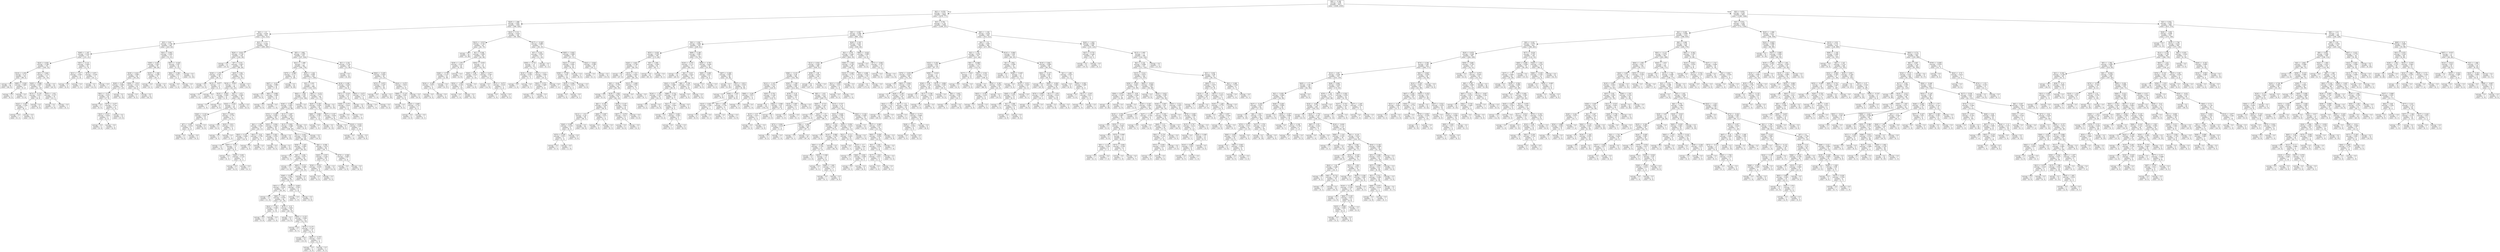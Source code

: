 digraph Tree {
node [shape=box] ;
0 [label="X[6] <= -0.186\nentropy = 0.98\nsamples = 5613\nvalue = [3268, 2345]"] ;
1 [label="X[2] <= -0.578\nentropy = 0.872\nsamples = 2656\nvalue = [1879, 777]"] ;
0 -> 1 [labeldistance=2.5, labelangle=45, headlabel="True"] ;
2 [label="X[20] <= 1.086\nentropy = 0.981\nsamples = 1000\nvalue = [580, 420]"] ;
1 -> 2 ;
3 [label="X[4] <= -1.0\nentropy = 0.954\nsamples = 834\nvalue = [522, 312]"] ;
2 -> 3 ;
4 [label="X[3] <= 0.63\nentropy = 0.756\nsamples = 285\nvalue = [223, 62]"] ;
3 -> 4 ;
5 [label="X[48] <= 1.187\nentropy = 0.535\nsamples = 172\nvalue = [151, 21]"] ;
4 -> 5 ;
6 [label="X[24] <= 0.636\nentropy = 0.398\nsamples = 152\nvalue = [140, 12]"] ;
5 -> 6 ;
7 [label="X[19] <= 2.454\nentropy = 0.14\nsamples = 101\nvalue = [99, 2]"] ;
6 -> 7 ;
8 [label="entropy = 0.0\nsamples = 94\nvalue = [94, 0]"] ;
7 -> 8 ;
9 [label="X[85] <= -0.026\nentropy = 0.863\nsamples = 7\nvalue = [5, 2]"] ;
7 -> 9 ;
10 [label="entropy = 0.0\nsamples = 2\nvalue = [0, 2]"] ;
9 -> 10 ;
11 [label="entropy = 0.0\nsamples = 5\nvalue = [5, 0]"] ;
9 -> 11 ;
12 [label="X[51] <= 0.644\nentropy = 0.714\nsamples = 51\nvalue = [41, 10]"] ;
6 -> 12 ;
13 [label="X[45] <= -0.088\nentropy = 0.907\nsamples = 31\nvalue = [21, 10]"] ;
12 -> 13 ;
14 [label="X[73] <= -0.179\nentropy = 0.971\nsamples = 15\nvalue = [6, 9]"] ;
13 -> 14 ;
15 [label="X[22] <= -0.487\nentropy = 0.592\nsamples = 7\nvalue = [6, 1]"] ;
14 -> 15 ;
16 [label="entropy = 0.0\nsamples = 1\nvalue = [0, 1]"] ;
15 -> 16 ;
17 [label="entropy = 0.0\nsamples = 6\nvalue = [6, 0]"] ;
15 -> 17 ;
18 [label="entropy = 0.0\nsamples = 8\nvalue = [0, 8]"] ;
14 -> 18 ;
19 [label="X[53] <= 1.031\nentropy = 0.337\nsamples = 16\nvalue = [15, 1]"] ;
13 -> 19 ;
20 [label="entropy = 0.0\nsamples = 15\nvalue = [15, 0]"] ;
19 -> 20 ;
21 [label="entropy = 0.0\nsamples = 1\nvalue = [0, 1]"] ;
19 -> 21 ;
22 [label="entropy = 0.0\nsamples = 20\nvalue = [20, 0]"] ;
12 -> 22 ;
23 [label="X[51] <= 0.131\nentropy = 0.993\nsamples = 20\nvalue = [11, 9]"] ;
5 -> 23 ;
24 [label="X[31] <= 1.217\nentropy = 0.503\nsamples = 9\nvalue = [1, 8]"] ;
23 -> 24 ;
25 [label="entropy = 0.0\nsamples = 8\nvalue = [0, 8]"] ;
24 -> 25 ;
26 [label="entropy = 0.0\nsamples = 1\nvalue = [1, 0]"] ;
24 -> 26 ;
27 [label="X[72] <= 0.871\nentropy = 0.439\nsamples = 11\nvalue = [10, 1]"] ;
23 -> 27 ;
28 [label="entropy = 0.0\nsamples = 10\nvalue = [10, 0]"] ;
27 -> 28 ;
29 [label="entropy = 0.0\nsamples = 1\nvalue = [0, 1]"] ;
27 -> 29 ;
30 [label="X[41] <= 0.943\nentropy = 0.945\nsamples = 113\nvalue = [72, 41]"] ;
4 -> 30 ;
31 [label="X[56] <= 0.407\nentropy = 0.847\nsamples = 95\nvalue = [69, 26]"] ;
30 -> 31 ;
32 [label="X[39] <= 0.423\nentropy = 0.965\nsamples = 64\nvalue = [39, 25]"] ;
31 -> 32 ;
33 [label="X[29] <= 0.43\nentropy = 0.984\nsamples = 40\nvalue = [17, 23]"] ;
32 -> 33 ;
34 [label="X[61] <= -0.311\nentropy = 0.931\nsamples = 26\nvalue = [17, 9]"] ;
33 -> 34 ;
35 [label="entropy = 0.0\nsamples = 5\nvalue = [0, 5]"] ;
34 -> 35 ;
36 [label="X[75] <= -0.477\nentropy = 0.702\nsamples = 21\nvalue = [17, 4]"] ;
34 -> 36 ;
37 [label="X[43] <= 0.215\nentropy = 0.918\nsamples = 6\nvalue = [2, 4]"] ;
36 -> 37 ;
38 [label="entropy = 0.0\nsamples = 4\nvalue = [0, 4]"] ;
37 -> 38 ;
39 [label="entropy = 0.0\nsamples = 2\nvalue = [2, 0]"] ;
37 -> 39 ;
40 [label="entropy = 0.0\nsamples = 15\nvalue = [15, 0]"] ;
36 -> 40 ;
41 [label="entropy = 0.0\nsamples = 14\nvalue = [0, 14]"] ;
33 -> 41 ;
42 [label="X[56] <= -1.914\nentropy = 0.414\nsamples = 24\nvalue = [22, 2]"] ;
32 -> 42 ;
43 [label="entropy = 0.0\nsamples = 2\nvalue = [0, 2]"] ;
42 -> 43 ;
44 [label="entropy = 0.0\nsamples = 22\nvalue = [22, 0]"] ;
42 -> 44 ;
45 [label="X[35] <= -1.366\nentropy = 0.206\nsamples = 31\nvalue = [30, 1]"] ;
31 -> 45 ;
46 [label="entropy = 0.0\nsamples = 1\nvalue = [0, 1]"] ;
45 -> 46 ;
47 [label="entropy = 0.0\nsamples = 30\nvalue = [30, 0]"] ;
45 -> 47 ;
48 [label="X[67] <= -0.438\nentropy = 0.65\nsamples = 18\nvalue = [3, 15]"] ;
30 -> 48 ;
49 [label="X[82] <= 0.396\nentropy = 0.811\nsamples = 4\nvalue = [3, 1]"] ;
48 -> 49 ;
50 [label="entropy = 0.0\nsamples = 3\nvalue = [3, 0]"] ;
49 -> 50 ;
51 [label="entropy = 0.0\nsamples = 1\nvalue = [0, 1]"] ;
49 -> 51 ;
52 [label="entropy = 0.0\nsamples = 14\nvalue = [0, 14]"] ;
48 -> 52 ;
53 [label="X[3] <= -1.777\nentropy = 0.994\nsamples = 549\nvalue = [299, 250]"] ;
3 -> 53 ;
54 [label="X[20] <= -0.814\nentropy = 0.728\nsamples = 128\nvalue = [102, 26]"] ;
53 -> 54 ;
55 [label="entropy = 0.0\nsamples = 33\nvalue = [33, 0]"] ;
54 -> 55 ;
56 [label="X[7] <= 0.331\nentropy = 0.847\nsamples = 95\nvalue = [69, 26]"] ;
54 -> 56 ;
57 [label="X[39] <= 1.276\nentropy = 0.391\nsamples = 39\nvalue = [36, 3]"] ;
56 -> 57 ;
58 [label="entropy = 0.0\nsamples = 33\nvalue = [33, 0]"] ;
57 -> 58 ;
59 [label="X[15] <= -0.977\nentropy = 1.0\nsamples = 6\nvalue = [3, 3]"] ;
57 -> 59 ;
60 [label="entropy = 0.0\nsamples = 3\nvalue = [3, 0]"] ;
59 -> 60 ;
61 [label="entropy = 0.0\nsamples = 3\nvalue = [0, 3]"] ;
59 -> 61 ;
62 [label="X[45] <= 0.84\nentropy = 0.977\nsamples = 56\nvalue = [33, 23]"] ;
56 -> 62 ;
63 [label="X[16] <= -0.653\nentropy = 1.0\nsamples = 46\nvalue = [23, 23]"] ;
62 -> 63 ;
64 [label="X[10] <= -0.655\nentropy = 0.469\nsamples = 10\nvalue = [1, 9]"] ;
63 -> 64 ;
65 [label="entropy = 0.0\nsamples = 1\nvalue = [1, 0]"] ;
64 -> 65 ;
66 [label="entropy = 0.0\nsamples = 9\nvalue = [0, 9]"] ;
64 -> 66 ;
67 [label="X[2] <= -1.472\nentropy = 0.964\nsamples = 36\nvalue = [22, 14]"] ;
63 -> 67 ;
68 [label="X[24] <= -0.202\nentropy = 1.0\nsamples = 28\nvalue = [14, 14]"] ;
67 -> 68 ;
69 [label="X[46] <= -0.103\nentropy = 0.837\nsamples = 15\nvalue = [4, 11]"] ;
68 -> 69 ;
70 [label="X[7] <= 3.436\nentropy = 0.918\nsamples = 6\nvalue = [4, 2]"] ;
69 -> 70 ;
71 [label="entropy = 0.0\nsamples = 4\nvalue = [4, 0]"] ;
70 -> 71 ;
72 [label="entropy = 0.0\nsamples = 2\nvalue = [0, 2]"] ;
70 -> 72 ;
73 [label="entropy = 0.0\nsamples = 9\nvalue = [0, 9]"] ;
69 -> 73 ;
74 [label="X[41] <= 0.053\nentropy = 0.779\nsamples = 13\nvalue = [10, 3]"] ;
68 -> 74 ;
75 [label="entropy = 0.0\nsamples = 9\nvalue = [9, 0]"] ;
74 -> 75 ;
76 [label="X[25] <= 0.911\nentropy = 0.811\nsamples = 4\nvalue = [1, 3]"] ;
74 -> 76 ;
77 [label="entropy = 0.0\nsamples = 3\nvalue = [0, 3]"] ;
76 -> 77 ;
78 [label="entropy = 0.0\nsamples = 1\nvalue = [1, 0]"] ;
76 -> 78 ;
79 [label="entropy = 0.0\nsamples = 8\nvalue = [8, 0]"] ;
67 -> 79 ;
80 [label="entropy = 0.0\nsamples = 10\nvalue = [10, 0]"] ;
62 -> 80 ;
81 [label="X[5] <= 1.892\nentropy = 0.997\nsamples = 421\nvalue = [197, 224]"] ;
53 -> 81 ;
82 [label="X[21] <= -1.489\nentropy = 1.0\nsamples = 362\nvalue = [184, 178]"] ;
81 -> 82 ;
83 [label="X[75] <= -0.366\nentropy = 0.711\nsamples = 36\nvalue = [7, 29]"] ;
82 -> 83 ;
84 [label="X[67] <= -0.227\nentropy = 0.989\nsamples = 16\nvalue = [7, 9]"] ;
83 -> 84 ;
85 [label="entropy = 0.0\nsamples = 6\nvalue = [6, 0]"] ;
84 -> 85 ;
86 [label="X[81] <= 0.988\nentropy = 0.469\nsamples = 10\nvalue = [1, 9]"] ;
84 -> 86 ;
87 [label="entropy = 0.0\nsamples = 9\nvalue = [0, 9]"] ;
86 -> 87 ;
88 [label="entropy = 0.0\nsamples = 1\nvalue = [1, 0]"] ;
86 -> 88 ;
89 [label="entropy = 0.0\nsamples = 20\nvalue = [0, 20]"] ;
83 -> 89 ;
90 [label="X[24] <= 1.244\nentropy = 0.995\nsamples = 326\nvalue = [177, 149]"] ;
82 -> 90 ;
91 [label="X[3] <= 2.251\nentropy = 1.0\nsamples = 288\nvalue = [145, 143]"] ;
90 -> 91 ;
92 [label="X[62] <= 1.063\nentropy = 0.99\nsamples = 240\nvalue = [134, 106]"] ;
91 -> 92 ;
93 [label="X[36] <= -0.502\nentropy = 0.983\nsamples = 232\nvalue = [134, 98]"] ;
92 -> 93 ;
94 [label="X[74] <= -0.248\nentropy = 0.956\nsamples = 69\nvalue = [26, 43]"] ;
93 -> 94 ;
95 [label="X[4] <= 1.343\nentropy = 0.938\nsamples = 31\nvalue = [20, 11]"] ;
94 -> 95 ;
96 [label="X[63] <= 0.191\nentropy = 0.684\nsamples = 22\nvalue = [18, 4]"] ;
95 -> 96 ;
97 [label="entropy = 0.0\nsamples = 14\nvalue = [14, 0]"] ;
96 -> 97 ;
98 [label="X[87] <= -0.431\nentropy = 1.0\nsamples = 8\nvalue = [4, 4]"] ;
96 -> 98 ;
99 [label="entropy = 0.0\nsamples = 3\nvalue = [0, 3]"] ;
98 -> 99 ;
100 [label="X[20] <= 0.951\nentropy = 0.722\nsamples = 5\nvalue = [4, 1]"] ;
98 -> 100 ;
101 [label="entropy = 0.0\nsamples = 4\nvalue = [4, 0]"] ;
100 -> 101 ;
102 [label="entropy = 0.0\nsamples = 1\nvalue = [0, 1]"] ;
100 -> 102 ;
103 [label="X[41] <= -0.02\nentropy = 0.764\nsamples = 9\nvalue = [2, 7]"] ;
95 -> 103 ;
104 [label="entropy = 0.0\nsamples = 2\nvalue = [2, 0]"] ;
103 -> 104 ;
105 [label="entropy = 0.0\nsamples = 7\nvalue = [0, 7]"] ;
103 -> 105 ;
106 [label="X[53] <= -0.094\nentropy = 0.629\nsamples = 38\nvalue = [6, 32]"] ;
94 -> 106 ;
107 [label="X[85] <= 0.483\nentropy = 0.954\nsamples = 16\nvalue = [6, 10]"] ;
106 -> 107 ;
108 [label="entropy = 0.0\nsamples = 6\nvalue = [6, 0]"] ;
107 -> 108 ;
109 [label="entropy = 0.0\nsamples = 10\nvalue = [0, 10]"] ;
107 -> 109 ;
110 [label="entropy = 0.0\nsamples = 22\nvalue = [0, 22]"] ;
106 -> 110 ;
111 [label="X[13] <= 2.487\nentropy = 0.922\nsamples = 163\nvalue = [108, 55]"] ;
93 -> 111 ;
112 [label="X[13] <= 0.902\nentropy = 0.896\nsamples = 157\nvalue = [108, 49]"] ;
111 -> 112 ;
113 [label="X[11] <= 0.403\nentropy = 0.939\nsamples = 138\nvalue = [89, 49]"] ;
112 -> 113 ;
114 [label="X[56] <= -1.205\nentropy = 0.995\nsamples = 92\nvalue = [50, 42]"] ;
113 -> 114 ;
115 [label="entropy = 0.0\nsamples = 7\nvalue = [0, 7]"] ;
114 -> 115 ;
116 [label="X[6] <= -2.281\nentropy = 0.977\nsamples = 85\nvalue = [50, 35]"] ;
114 -> 116 ;
117 [label="entropy = 0.0\nsamples = 11\nvalue = [11, 0]"] ;
116 -> 117 ;
118 [label="X[83] <= 0.314\nentropy = 0.998\nsamples = 74\nvalue = [39, 35]"] ;
116 -> 118 ;
119 [label="X[48] <= 0.632\nentropy = 0.976\nsamples = 66\nvalue = [39, 27]"] ;
118 -> 119 ;
120 [label="X[51] <= -0.632\nentropy = 0.918\nsamples = 57\nvalue = [38, 19]"] ;
119 -> 120 ;
121 [label="entropy = 0.0\nsamples = 11\nvalue = [11, 0]"] ;
120 -> 121 ;
122 [label="X[60] <= -0.45\nentropy = 0.978\nsamples = 46\nvalue = [27, 19]"] ;
120 -> 122 ;
123 [label="X[22] <= 1.158\nentropy = 0.469\nsamples = 10\nvalue = [1, 9]"] ;
122 -> 123 ;
124 [label="entropy = 0.0\nsamples = 9\nvalue = [0, 9]"] ;
123 -> 124 ;
125 [label="entropy = 0.0\nsamples = 1\nvalue = [1, 0]"] ;
123 -> 125 ;
126 [label="X[75] <= -0.31\nentropy = 0.852\nsamples = 36\nvalue = [26, 10]"] ;
122 -> 126 ;
127 [label="entropy = 0.0\nsamples = 14\nvalue = [14, 0]"] ;
126 -> 127 ;
128 [label="X[64] <= -0.153\nentropy = 0.994\nsamples = 22\nvalue = [12, 10]"] ;
126 -> 128 ;
129 [label="entropy = 0.0\nsamples = 7\nvalue = [0, 7]"] ;
128 -> 129 ;
130 [label="X[70] <= 0.175\nentropy = 0.722\nsamples = 15\nvalue = [12, 3]"] ;
128 -> 130 ;
131 [label="entropy = 0.0\nsamples = 10\nvalue = [10, 0]"] ;
130 -> 131 ;
132 [label="X[65] <= -0.375\nentropy = 0.971\nsamples = 5\nvalue = [2, 3]"] ;
130 -> 132 ;
133 [label="entropy = 0.0\nsamples = 2\nvalue = [2, 0]"] ;
132 -> 133 ;
134 [label="entropy = 0.0\nsamples = 3\nvalue = [0, 3]"] ;
132 -> 134 ;
135 [label="X[39] <= -0.855\nentropy = 0.503\nsamples = 9\nvalue = [1, 8]"] ;
119 -> 135 ;
136 [label="entropy = 0.0\nsamples = 1\nvalue = [1, 0]"] ;
135 -> 136 ;
137 [label="entropy = 0.0\nsamples = 8\nvalue = [0, 8]"] ;
135 -> 137 ;
138 [label="entropy = 0.0\nsamples = 8\nvalue = [0, 8]"] ;
118 -> 138 ;
139 [label="X[6] <= -0.596\nentropy = 0.615\nsamples = 46\nvalue = [39, 7]"] ;
113 -> 139 ;
140 [label="X[45] <= -0.557\nentropy = 0.292\nsamples = 39\nvalue = [37, 2]"] ;
139 -> 140 ;
141 [label="X[30] <= 0.032\nentropy = 0.918\nsamples = 6\nvalue = [4, 2]"] ;
140 -> 141 ;
142 [label="entropy = 0.0\nsamples = 4\nvalue = [4, 0]"] ;
141 -> 142 ;
143 [label="entropy = 0.0\nsamples = 2\nvalue = [0, 2]"] ;
141 -> 143 ;
144 [label="entropy = 0.0\nsamples = 33\nvalue = [33, 0]"] ;
140 -> 144 ;
145 [label="X[70] <= -0.569\nentropy = 0.863\nsamples = 7\nvalue = [2, 5]"] ;
139 -> 145 ;
146 [label="entropy = 0.0\nsamples = 2\nvalue = [2, 0]"] ;
145 -> 146 ;
147 [label="entropy = 0.0\nsamples = 5\nvalue = [0, 5]"] ;
145 -> 147 ;
148 [label="entropy = 0.0\nsamples = 19\nvalue = [19, 0]"] ;
112 -> 148 ;
149 [label="entropy = 0.0\nsamples = 6\nvalue = [0, 6]"] ;
111 -> 149 ;
150 [label="entropy = 0.0\nsamples = 8\nvalue = [0, 8]"] ;
92 -> 150 ;
151 [label="X[61] <= -0.272\nentropy = 0.777\nsamples = 48\nvalue = [11, 37]"] ;
91 -> 151 ;
152 [label="X[45] <= 0.109\nentropy = 0.958\nsamples = 29\nvalue = [11, 18]"] ;
151 -> 152 ;
153 [label="X[86] <= -0.984\nentropy = 0.391\nsamples = 13\nvalue = [1, 12]"] ;
152 -> 153 ;
154 [label="entropy = 0.0\nsamples = 1\nvalue = [1, 0]"] ;
153 -> 154 ;
155 [label="entropy = 0.0\nsamples = 12\nvalue = [0, 12]"] ;
153 -> 155 ;
156 [label="X[47] <= 0.357\nentropy = 0.954\nsamples = 16\nvalue = [10, 6]"] ;
152 -> 156 ;
157 [label="entropy = 0.0\nsamples = 9\nvalue = [9, 0]"] ;
156 -> 157 ;
158 [label="X[18] <= -0.032\nentropy = 0.592\nsamples = 7\nvalue = [1, 6]"] ;
156 -> 158 ;
159 [label="entropy = 0.0\nsamples = 1\nvalue = [1, 0]"] ;
158 -> 159 ;
160 [label="entropy = 0.0\nsamples = 6\nvalue = [0, 6]"] ;
158 -> 160 ;
161 [label="entropy = 0.0\nsamples = 19\nvalue = [0, 19]"] ;
151 -> 161 ;
162 [label="X[18] <= 0.385\nentropy = 0.629\nsamples = 38\nvalue = [32, 6]"] ;
90 -> 162 ;
163 [label="X[71] <= -0.216\nentropy = 0.33\nsamples = 33\nvalue = [31, 2]"] ;
162 -> 163 ;
164 [label="X[38] <= -0.375\nentropy = 0.918\nsamples = 3\nvalue = [1, 2]"] ;
163 -> 164 ;
165 [label="entropy = 0.0\nsamples = 2\nvalue = [0, 2]"] ;
164 -> 165 ;
166 [label="entropy = 0.0\nsamples = 1\nvalue = [1, 0]"] ;
164 -> 166 ;
167 [label="entropy = 0.0\nsamples = 30\nvalue = [30, 0]"] ;
163 -> 167 ;
168 [label="X[83] <= -0.473\nentropy = 0.722\nsamples = 5\nvalue = [1, 4]"] ;
162 -> 168 ;
169 [label="entropy = 0.0\nsamples = 1\nvalue = [1, 0]"] ;
168 -> 169 ;
170 [label="entropy = 0.0\nsamples = 4\nvalue = [0, 4]"] ;
168 -> 170 ;
171 [label="X[1] <= 2.351\nentropy = 0.761\nsamples = 59\nvalue = [13, 46]"] ;
81 -> 171 ;
172 [label="entropy = 0.0\nsamples = 23\nvalue = [0, 23]"] ;
171 -> 172 ;
173 [label="X[64] <= -0.295\nentropy = 0.944\nsamples = 36\nvalue = [13, 23]"] ;
171 -> 173 ;
174 [label="X[72] <= -0.872\nentropy = 0.297\nsamples = 19\nvalue = [1, 18]"] ;
173 -> 174 ;
175 [label="entropy = 0.0\nsamples = 1\nvalue = [1, 0]"] ;
174 -> 175 ;
176 [label="entropy = 0.0\nsamples = 18\nvalue = [0, 18]"] ;
174 -> 176 ;
177 [label="X[24] <= -0.275\nentropy = 0.874\nsamples = 17\nvalue = [12, 5]"] ;
173 -> 177 ;
178 [label="X[68] <= -0.118\nentropy = 0.991\nsamples = 9\nvalue = [4, 5]"] ;
177 -> 178 ;
179 [label="entropy = 0.0\nsamples = 4\nvalue = [0, 4]"] ;
178 -> 179 ;
180 [label="X[24] <= -0.685\nentropy = 0.722\nsamples = 5\nvalue = [4, 1]"] ;
178 -> 180 ;
181 [label="entropy = 0.0\nsamples = 4\nvalue = [4, 0]"] ;
180 -> 181 ;
182 [label="entropy = 0.0\nsamples = 1\nvalue = [0, 1]"] ;
180 -> 182 ;
183 [label="entropy = 0.0\nsamples = 8\nvalue = [8, 0]"] ;
177 -> 183 ;
184 [label="X[22] <= 0.311\nentropy = 0.934\nsamples = 166\nvalue = [58, 108]"] ;
2 -> 184 ;
185 [label="X[23] <= -0.515\nentropy = 0.742\nsamples = 95\nvalue = [20, 75]"] ;
184 -> 185 ;
186 [label="entropy = 0.0\nsamples = 29\nvalue = [0, 29]"] ;
185 -> 186 ;
187 [label="X[1] <= 0.448\nentropy = 0.885\nsamples = 66\nvalue = [20, 46]"] ;
185 -> 187 ;
188 [label="X[39] <= 1.378\nentropy = 0.523\nsamples = 34\nvalue = [4, 30]"] ;
187 -> 188 ;
189 [label="X[46] <= -0.736\nentropy = 0.337\nsamples = 32\nvalue = [2, 30]"] ;
188 -> 189 ;
190 [label="X[34] <= -0.242\nentropy = 0.971\nsamples = 5\nvalue = [2, 3]"] ;
189 -> 190 ;
191 [label="entropy = 0.0\nsamples = 3\nvalue = [0, 3]"] ;
190 -> 191 ;
192 [label="entropy = 0.0\nsamples = 2\nvalue = [2, 0]"] ;
190 -> 192 ;
193 [label="entropy = 0.0\nsamples = 27\nvalue = [0, 27]"] ;
189 -> 193 ;
194 [label="entropy = 0.0\nsamples = 2\nvalue = [2, 0]"] ;
188 -> 194 ;
195 [label="X[54] <= -0.053\nentropy = 1.0\nsamples = 32\nvalue = [16, 16]"] ;
187 -> 195 ;
196 [label="X[40] <= 0.66\nentropy = 0.672\nsamples = 17\nvalue = [3, 14]"] ;
195 -> 196 ;
197 [label="X[54] <= -1.052\nentropy = 0.353\nsamples = 15\nvalue = [1, 14]"] ;
196 -> 197 ;
198 [label="entropy = 0.0\nsamples = 1\nvalue = [1, 0]"] ;
197 -> 198 ;
199 [label="entropy = 0.0\nsamples = 14\nvalue = [0, 14]"] ;
197 -> 199 ;
200 [label="entropy = 0.0\nsamples = 2\nvalue = [2, 0]"] ;
196 -> 200 ;
201 [label="X[82] <= 0.477\nentropy = 0.567\nsamples = 15\nvalue = [13, 2]"] ;
195 -> 201 ;
202 [label="entropy = 0.0\nsamples = 12\nvalue = [12, 0]"] ;
201 -> 202 ;
203 [label="X[13] <= -0.073\nentropy = 0.918\nsamples = 3\nvalue = [1, 2]"] ;
201 -> 203 ;
204 [label="entropy = 0.0\nsamples = 1\nvalue = [1, 0]"] ;
203 -> 204 ;
205 [label="entropy = 0.0\nsamples = 2\nvalue = [0, 2]"] ;
203 -> 205 ;
206 [label="X[17] <= -0.329\nentropy = 0.996\nsamples = 71\nvalue = [38, 33]"] ;
184 -> 206 ;
207 [label="X[7] <= 0.222\nentropy = 0.918\nsamples = 33\nvalue = [11, 22]"] ;
206 -> 207 ;
208 [label="X[59] <= -0.732\nentropy = 1.0\nsamples = 22\nvalue = [11, 11]"] ;
207 -> 208 ;
209 [label="X[19] <= 0.349\nentropy = 0.544\nsamples = 8\nvalue = [1, 7]"] ;
208 -> 209 ;
210 [label="entropy = 0.0\nsamples = 1\nvalue = [1, 0]"] ;
209 -> 210 ;
211 [label="entropy = 0.0\nsamples = 7\nvalue = [0, 7]"] ;
209 -> 211 ;
212 [label="X[31] <= 0.211\nentropy = 0.863\nsamples = 14\nvalue = [10, 4]"] ;
208 -> 212 ;
213 [label="X[42] <= 0.572\nentropy = 0.985\nsamples = 7\nvalue = [3, 4]"] ;
212 -> 213 ;
214 [label="entropy = 0.0\nsamples = 4\nvalue = [0, 4]"] ;
213 -> 214 ;
215 [label="entropy = 0.0\nsamples = 3\nvalue = [3, 0]"] ;
213 -> 215 ;
216 [label="entropy = 0.0\nsamples = 7\nvalue = [7, 0]"] ;
212 -> 216 ;
217 [label="entropy = 0.0\nsamples = 11\nvalue = [0, 11]"] ;
207 -> 217 ;
218 [label="X[85] <= -0.063\nentropy = 0.868\nsamples = 38\nvalue = [27, 11]"] ;
206 -> 218 ;
219 [label="X[23] <= -0.307\nentropy = 0.991\nsamples = 18\nvalue = [8, 10]"] ;
218 -> 219 ;
220 [label="X[58] <= -0.785\nentropy = 0.65\nsamples = 12\nvalue = [2, 10]"] ;
219 -> 220 ;
221 [label="X[34] <= 0.008\nentropy = 0.918\nsamples = 3\nvalue = [2, 1]"] ;
220 -> 221 ;
222 [label="entropy = 0.0\nsamples = 2\nvalue = [2, 0]"] ;
221 -> 222 ;
223 [label="entropy = 0.0\nsamples = 1\nvalue = [0, 1]"] ;
221 -> 223 ;
224 [label="entropy = 0.0\nsamples = 9\nvalue = [0, 9]"] ;
220 -> 224 ;
225 [label="entropy = 0.0\nsamples = 6\nvalue = [6, 0]"] ;
219 -> 225 ;
226 [label="X[42] <= -0.826\nentropy = 0.286\nsamples = 20\nvalue = [19, 1]"] ;
218 -> 226 ;
227 [label="entropy = 0.0\nsamples = 1\nvalue = [0, 1]"] ;
226 -> 227 ;
228 [label="entropy = 0.0\nsamples = 19\nvalue = [19, 0]"] ;
226 -> 228 ;
229 [label="X[3] <= 0.791\nentropy = 0.752\nsamples = 1656\nvalue = [1299, 357]"] ;
1 -> 229 ;
230 [label="X[9] <= -0.383\nentropy = 0.586\nsamples = 1030\nvalue = [885, 145]"] ;
229 -> 230 ;
231 [label="X[4] <= 1.038\nentropy = 0.804\nsamples = 330\nvalue = [249, 81]"] ;
230 -> 231 ;
232 [label="X[53] <= 0.039\nentropy = 0.559\nsamples = 199\nvalue = [173, 26]"] ;
231 -> 232 ;
233 [label="X[20] <= -0.841\nentropy = 0.748\nsamples = 117\nvalue = [92, 25]"] ;
232 -> 233 ;
234 [label="entropy = 0.0\nsamples = 27\nvalue = [27, 0]"] ;
233 -> 234 ;
235 [label="X[33] <= 1.313\nentropy = 0.852\nsamples = 90\nvalue = [65, 25]"] ;
233 -> 235 ;
236 [label="X[0] <= -10.82\nentropy = 0.759\nsamples = 82\nvalue = [64, 18]"] ;
235 -> 236 ;
237 [label="entropy = 0.0\nsamples = 4\nvalue = [0, 4]"] ;
236 -> 237 ;
238 [label="X[19] <= 1.638\nentropy = 0.679\nsamples = 78\nvalue = [64, 14]"] ;
236 -> 238 ;
239 [label="X[6] <= -0.344\nentropy = 0.449\nsamples = 64\nvalue = [58, 6]"] ;
238 -> 239 ;
240 [label="X[12] <= -1.511\nentropy = 0.29\nsamples = 59\nvalue = [56, 3]"] ;
239 -> 240 ;
241 [label="X[26] <= 0.092\nentropy = 0.918\nsamples = 9\nvalue = [6, 3]"] ;
240 -> 241 ;
242 [label="X[75] <= 0.438\nentropy = 0.811\nsamples = 4\nvalue = [1, 3]"] ;
241 -> 242 ;
243 [label="entropy = 0.0\nsamples = 3\nvalue = [0, 3]"] ;
242 -> 243 ;
244 [label="entropy = 0.0\nsamples = 1\nvalue = [1, 0]"] ;
242 -> 244 ;
245 [label="entropy = 0.0\nsamples = 5\nvalue = [5, 0]"] ;
241 -> 245 ;
246 [label="entropy = 0.0\nsamples = 50\nvalue = [50, 0]"] ;
240 -> 246 ;
247 [label="X[80] <= 0.097\nentropy = 0.971\nsamples = 5\nvalue = [2, 3]"] ;
239 -> 247 ;
248 [label="entropy = 0.0\nsamples = 2\nvalue = [2, 0]"] ;
247 -> 248 ;
249 [label="entropy = 0.0\nsamples = 3\nvalue = [0, 3]"] ;
247 -> 249 ;
250 [label="X[59] <= 0.107\nentropy = 0.985\nsamples = 14\nvalue = [6, 8]"] ;
238 -> 250 ;
251 [label="X[67] <= -0.079\nentropy = 0.811\nsamples = 8\nvalue = [6, 2]"] ;
250 -> 251 ;
252 [label="entropy = 0.0\nsamples = 6\nvalue = [6, 0]"] ;
251 -> 252 ;
253 [label="entropy = 0.0\nsamples = 2\nvalue = [0, 2]"] ;
251 -> 253 ;
254 [label="entropy = 0.0\nsamples = 6\nvalue = [0, 6]"] ;
250 -> 254 ;
255 [label="X[12] <= -2.466\nentropy = 0.544\nsamples = 8\nvalue = [1, 7]"] ;
235 -> 255 ;
256 [label="entropy = 0.0\nsamples = 1\nvalue = [1, 0]"] ;
255 -> 256 ;
257 [label="entropy = 0.0\nsamples = 7\nvalue = [0, 7]"] ;
255 -> 257 ;
258 [label="X[5] <= 2.565\nentropy = 0.095\nsamples = 82\nvalue = [81, 1]"] ;
232 -> 258 ;
259 [label="entropy = 0.0\nsamples = 81\nvalue = [81, 0]"] ;
258 -> 259 ;
260 [label="entropy = 0.0\nsamples = 1\nvalue = [0, 1]"] ;
258 -> 260 ;
261 [label="X[89] <= 0.186\nentropy = 0.981\nsamples = 131\nvalue = [76, 55]"] ;
231 -> 261 ;
262 [label="X[18] <= -0.751\nentropy = 0.711\nsamples = 77\nvalue = [62, 15]"] ;
261 -> 262 ;
263 [label="entropy = 0.0\nsamples = 20\nvalue = [20, 0]"] ;
262 -> 263 ;
264 [label="X[4] <= 3.415\nentropy = 0.831\nsamples = 57\nvalue = [42, 15]"] ;
262 -> 264 ;
265 [label="X[42] <= 0.451\nentropy = 0.688\nsamples = 49\nvalue = [40, 9]"] ;
264 -> 265 ;
266 [label="X[16] <= -1.391\nentropy = 0.323\nsamples = 34\nvalue = [32, 2]"] ;
265 -> 266 ;
267 [label="entropy = 0.0\nsamples = 2\nvalue = [0, 2]"] ;
266 -> 267 ;
268 [label="entropy = 0.0\nsamples = 32\nvalue = [32, 0]"] ;
266 -> 268 ;
269 [label="X[68] <= 0.742\nentropy = 0.997\nsamples = 15\nvalue = [8, 7]"] ;
265 -> 269 ;
270 [label="X[21] <= -0.07\nentropy = 0.845\nsamples = 11\nvalue = [8, 3]"] ;
269 -> 270 ;
271 [label="entropy = 0.0\nsamples = 2\nvalue = [0, 2]"] ;
270 -> 271 ;
272 [label="X[42] <= 0.493\nentropy = 0.503\nsamples = 9\nvalue = [8, 1]"] ;
270 -> 272 ;
273 [label="entropy = 0.0\nsamples = 1\nvalue = [0, 1]"] ;
272 -> 273 ;
274 [label="entropy = 0.0\nsamples = 8\nvalue = [8, 0]"] ;
272 -> 274 ;
275 [label="entropy = 0.0\nsamples = 4\nvalue = [0, 4]"] ;
269 -> 275 ;
276 [label="X[6] <= -3.159\nentropy = 0.811\nsamples = 8\nvalue = [2, 6]"] ;
264 -> 276 ;
277 [label="entropy = 0.0\nsamples = 2\nvalue = [2, 0]"] ;
276 -> 277 ;
278 [label="entropy = 0.0\nsamples = 6\nvalue = [0, 6]"] ;
276 -> 278 ;
279 [label="X[69] <= -0.791\nentropy = 0.826\nsamples = 54\nvalue = [14, 40]"] ;
261 -> 279 ;
280 [label="X[85] <= 0.408\nentropy = 0.811\nsamples = 8\nvalue = [6, 2]"] ;
279 -> 280 ;
281 [label="entropy = 0.0\nsamples = 6\nvalue = [6, 0]"] ;
280 -> 281 ;
282 [label="entropy = 0.0\nsamples = 2\nvalue = [0, 2]"] ;
280 -> 282 ;
283 [label="X[87] <= 0.269\nentropy = 0.667\nsamples = 46\nvalue = [8, 38]"] ;
279 -> 283 ;
284 [label="entropy = 0.0\nsamples = 22\nvalue = [0, 22]"] ;
283 -> 284 ;
285 [label="X[47] <= -0.813\nentropy = 0.918\nsamples = 24\nvalue = [8, 16]"] ;
283 -> 285 ;
286 [label="entropy = 0.0\nsamples = 8\nvalue = [0, 8]"] ;
285 -> 286 ;
287 [label="X[56] <= -0.201\nentropy = 1.0\nsamples = 16\nvalue = [8, 8]"] ;
285 -> 287 ;
288 [label="X[10] <= 0.843\nentropy = 0.592\nsamples = 7\nvalue = [6, 1]"] ;
287 -> 288 ;
289 [label="entropy = 0.0\nsamples = 6\nvalue = [6, 0]"] ;
288 -> 289 ;
290 [label="entropy = 0.0\nsamples = 1\nvalue = [0, 1]"] ;
288 -> 290 ;
291 [label="X[5] <= 1.899\nentropy = 0.764\nsamples = 9\nvalue = [2, 7]"] ;
287 -> 291 ;
292 [label="entropy = 0.0\nsamples = 7\nvalue = [0, 7]"] ;
291 -> 292 ;
293 [label="entropy = 0.0\nsamples = 2\nvalue = [2, 0]"] ;
291 -> 293 ;
294 [label="X[20] <= 2.163\nentropy = 0.441\nsamples = 700\nvalue = [636, 64]"] ;
230 -> 294 ;
295 [label="X[2] <= 2.079\nentropy = 0.406\nsamples = 679\nvalue = [624, 55]"] ;
294 -> 295 ;
296 [label="X[12] <= 0.934\nentropy = 0.482\nsamples = 490\nvalue = [439, 51]"] ;
295 -> 296 ;
297 [label="X[86] <= -0.133\nentropy = 0.56\nsamples = 382\nvalue = [332, 50]"] ;
296 -> 297 ;
298 [label="X[12] <= -2.107\nentropy = 0.276\nsamples = 126\nvalue = [120, 6]"] ;
297 -> 298 ;
299 [label="X[86] <= -0.281\nentropy = 0.811\nsamples = 4\nvalue = [1, 3]"] ;
298 -> 299 ;
300 [label="entropy = 0.0\nsamples = 3\nvalue = [0, 3]"] ;
299 -> 300 ;
301 [label="entropy = 0.0\nsamples = 1\nvalue = [1, 0]"] ;
299 -> 301 ;
302 [label="X[55] <= 0.703\nentropy = 0.166\nsamples = 122\nvalue = [119, 3]"] ;
298 -> 302 ;
303 [label="entropy = 0.0\nsamples = 102\nvalue = [102, 0]"] ;
302 -> 303 ;
304 [label="X[62] <= -0.589\nentropy = 0.61\nsamples = 20\nvalue = [17, 3]"] ;
302 -> 304 ;
305 [label="X[15] <= 0.57\nentropy = 0.971\nsamples = 5\nvalue = [2, 3]"] ;
304 -> 305 ;
306 [label="entropy = 0.0\nsamples = 3\nvalue = [0, 3]"] ;
305 -> 306 ;
307 [label="entropy = 0.0\nsamples = 2\nvalue = [2, 0]"] ;
305 -> 307 ;
308 [label="entropy = 0.0\nsamples = 15\nvalue = [15, 0]"] ;
304 -> 308 ;
309 [label="X[50] <= -1.306\nentropy = 0.662\nsamples = 256\nvalue = [212, 44]"] ;
297 -> 309 ;
310 [label="X[78] <= 0.18\nentropy = 0.881\nsamples = 10\nvalue = [3, 7]"] ;
309 -> 310 ;
311 [label="X[18] <= 0.887\nentropy = 0.811\nsamples = 4\nvalue = [3, 1]"] ;
310 -> 311 ;
312 [label="entropy = 0.0\nsamples = 3\nvalue = [3, 0]"] ;
311 -> 312 ;
313 [label="entropy = 0.0\nsamples = 1\nvalue = [0, 1]"] ;
311 -> 313 ;
314 [label="entropy = 0.0\nsamples = 6\nvalue = [0, 6]"] ;
310 -> 314 ;
315 [label="X[6] <= -1.431\nentropy = 0.611\nsamples = 246\nvalue = [209, 37]"] ;
309 -> 315 ;
316 [label="X[85] <= -0.715\nentropy = 0.302\nsamples = 93\nvalue = [88, 5]"] ;
315 -> 316 ;
317 [label="entropy = 0.0\nsamples = 2\nvalue = [0, 2]"] ;
316 -> 317 ;
318 [label="X[42] <= -1.51\nentropy = 0.209\nsamples = 91\nvalue = [88, 3]"] ;
316 -> 318 ;
319 [label="X[72] <= 0.094\nentropy = 0.918\nsamples = 3\nvalue = [1, 2]"] ;
318 -> 319 ;
320 [label="entropy = 0.0\nsamples = 2\nvalue = [0, 2]"] ;
319 -> 320 ;
321 [label="entropy = 0.0\nsamples = 1\nvalue = [1, 0]"] ;
319 -> 321 ;
322 [label="X[8] <= -3.288\nentropy = 0.09\nsamples = 88\nvalue = [87, 1]"] ;
318 -> 322 ;
323 [label="entropy = 0.0\nsamples = 1\nvalue = [0, 1]"] ;
322 -> 323 ;
324 [label="entropy = 0.0\nsamples = 87\nvalue = [87, 0]"] ;
322 -> 324 ;
325 [label="X[15] <= 0.727\nentropy = 0.74\nsamples = 153\nvalue = [121, 32]"] ;
315 -> 325 ;
326 [label="X[32] <= 0.629\nentropy = 0.595\nsamples = 118\nvalue = [101, 17]"] ;
325 -> 326 ;
327 [label="X[65] <= -1.432\nentropy = 0.368\nsamples = 85\nvalue = [79, 6]"] ;
326 -> 327 ;
328 [label="entropy = 0.0\nsamples = 2\nvalue = [0, 2]"] ;
327 -> 328 ;
329 [label="X[10] <= -0.986\nentropy = 0.279\nsamples = 83\nvalue = [79, 4]"] ;
327 -> 329 ;
330 [label="X[91] <= 0.184\nentropy = 0.702\nsamples = 21\nvalue = [17, 4]"] ;
329 -> 330 ;
331 [label="entropy = 0.0\nsamples = 13\nvalue = [13, 0]"] ;
330 -> 331 ;
332 [label="X[45] <= 0.388\nentropy = 1.0\nsamples = 8\nvalue = [4, 4]"] ;
330 -> 332 ;
333 [label="entropy = 0.0\nsamples = 3\nvalue = [0, 3]"] ;
332 -> 333 ;
334 [label="X[46] <= -1.061\nentropy = 0.722\nsamples = 5\nvalue = [4, 1]"] ;
332 -> 334 ;
335 [label="entropy = 0.0\nsamples = 1\nvalue = [0, 1]"] ;
334 -> 335 ;
336 [label="entropy = 0.0\nsamples = 4\nvalue = [4, 0]"] ;
334 -> 336 ;
337 [label="entropy = 0.0\nsamples = 62\nvalue = [62, 0]"] ;
329 -> 337 ;
338 [label="X[45] <= 0.059\nentropy = 0.918\nsamples = 33\nvalue = [22, 11]"] ;
326 -> 338 ;
339 [label="X[21] <= -0.711\nentropy = 0.993\nsamples = 20\nvalue = [9, 11]"] ;
338 -> 339 ;
340 [label="entropy = 0.0\nsamples = 7\nvalue = [0, 7]"] ;
339 -> 340 ;
341 [label="X[10] <= -0.7\nentropy = 0.89\nsamples = 13\nvalue = [9, 4]"] ;
339 -> 341 ;
342 [label="entropy = 0.0\nsamples = 3\nvalue = [0, 3]"] ;
341 -> 342 ;
343 [label="X[66] <= -0.891\nentropy = 0.469\nsamples = 10\nvalue = [9, 1]"] ;
341 -> 343 ;
344 [label="entropy = 0.0\nsamples = 1\nvalue = [0, 1]"] ;
343 -> 344 ;
345 [label="entropy = 0.0\nsamples = 9\nvalue = [9, 0]"] ;
343 -> 345 ;
346 [label="entropy = 0.0\nsamples = 13\nvalue = [13, 0]"] ;
338 -> 346 ;
347 [label="X[82] <= -0.164\nentropy = 0.985\nsamples = 35\nvalue = [20, 15]"] ;
325 -> 347 ;
348 [label="entropy = 0.0\nsamples = 10\nvalue = [10, 0]"] ;
347 -> 348 ;
349 [label="X[27] <= -0.085\nentropy = 0.971\nsamples = 25\nvalue = [10, 15]"] ;
347 -> 349 ;
350 [label="X[83] <= -0.058\nentropy = 0.954\nsamples = 16\nvalue = [10, 6]"] ;
349 -> 350 ;
351 [label="X[3] <= -2.292\nentropy = 0.918\nsamples = 9\nvalue = [3, 6]"] ;
350 -> 351 ;
352 [label="X[17] <= 1.924\nentropy = 0.811\nsamples = 4\nvalue = [3, 1]"] ;
351 -> 352 ;
353 [label="entropy = 0.0\nsamples = 3\nvalue = [3, 0]"] ;
352 -> 353 ;
354 [label="entropy = 0.0\nsamples = 1\nvalue = [0, 1]"] ;
352 -> 354 ;
355 [label="entropy = 0.0\nsamples = 5\nvalue = [0, 5]"] ;
351 -> 355 ;
356 [label="entropy = 0.0\nsamples = 7\nvalue = [7, 0]"] ;
350 -> 356 ;
357 [label="entropy = 0.0\nsamples = 9\nvalue = [0, 9]"] ;
349 -> 357 ;
358 [label="X[58] <= 1.95\nentropy = 0.076\nsamples = 108\nvalue = [107, 1]"] ;
296 -> 358 ;
359 [label="entropy = 0.0\nsamples = 107\nvalue = [107, 0]"] ;
358 -> 359 ;
360 [label="entropy = 0.0\nsamples = 1\nvalue = [0, 1]"] ;
358 -> 360 ;
361 [label="X[58] <= -1.046\nentropy = 0.148\nsamples = 189\nvalue = [185, 4]"] ;
295 -> 361 ;
362 [label="X[19] <= -0.309\nentropy = 0.779\nsamples = 13\nvalue = [10, 3]"] ;
361 -> 362 ;
363 [label="X[21] <= 0.042\nentropy = 0.811\nsamples = 4\nvalue = [1, 3]"] ;
362 -> 363 ;
364 [label="entropy = 0.0\nsamples = 3\nvalue = [0, 3]"] ;
363 -> 364 ;
365 [label="entropy = 0.0\nsamples = 1\nvalue = [1, 0]"] ;
363 -> 365 ;
366 [label="entropy = 0.0\nsamples = 9\nvalue = [9, 0]"] ;
362 -> 366 ;
367 [label="X[5] <= 4.668\nentropy = 0.051\nsamples = 176\nvalue = [175, 1]"] ;
361 -> 367 ;
368 [label="entropy = 0.0\nsamples = 175\nvalue = [175, 0]"] ;
367 -> 368 ;
369 [label="entropy = 0.0\nsamples = 1\nvalue = [0, 1]"] ;
367 -> 369 ;
370 [label="X[80] <= -0.024\nentropy = 0.985\nsamples = 21\nvalue = [12, 9]"] ;
294 -> 370 ;
371 [label="entropy = 0.0\nsamples = 6\nvalue = [0, 6]"] ;
370 -> 371 ;
372 [label="X[71] <= -0.562\nentropy = 0.722\nsamples = 15\nvalue = [12, 3]"] ;
370 -> 372 ;
373 [label="entropy = 0.0\nsamples = 3\nvalue = [0, 3]"] ;
372 -> 373 ;
374 [label="entropy = 0.0\nsamples = 12\nvalue = [12, 0]"] ;
372 -> 374 ;
375 [label="X[6] <= -1.194\nentropy = 0.924\nsamples = 626\nvalue = [414, 212]"] ;
229 -> 375 ;
376 [label="X[4] <= 1.32\nentropy = 0.807\nsamples = 360\nvalue = [271, 89]"] ;
375 -> 376 ;
377 [label="X[2] <= 1.134\nentropy = 0.678\nsamples = 257\nvalue = [211, 46]"] ;
376 -> 377 ;
378 [label="X[32] <= 0.263\nentropy = 0.85\nsamples = 134\nvalue = [97, 37]"] ;
377 -> 378 ;
379 [label="X[79] <= -0.653\nentropy = 0.632\nsamples = 88\nvalue = [74, 14]"] ;
378 -> 379 ;
380 [label="entropy = 0.0\nsamples = 4\nvalue = [0, 4]"] ;
379 -> 380 ;
381 [label="X[63] <= -0.004\nentropy = 0.527\nsamples = 84\nvalue = [74, 10]"] ;
379 -> 381 ;
382 [label="entropy = 0.0\nsamples = 34\nvalue = [34, 0]"] ;
381 -> 382 ;
383 [label="X[26] <= 0.146\nentropy = 0.722\nsamples = 50\nvalue = [40, 10]"] ;
381 -> 383 ;
384 [label="X[42] <= 1.709\nentropy = 0.211\nsamples = 30\nvalue = [29, 1]"] ;
383 -> 384 ;
385 [label="entropy = 0.0\nsamples = 29\nvalue = [29, 0]"] ;
384 -> 385 ;
386 [label="entropy = 0.0\nsamples = 1\nvalue = [0, 1]"] ;
384 -> 386 ;
387 [label="X[17] <= -0.2\nentropy = 0.993\nsamples = 20\nvalue = [11, 9]"] ;
383 -> 387 ;
388 [label="entropy = 0.0\nsamples = 4\nvalue = [0, 4]"] ;
387 -> 388 ;
389 [label="X[28] <= -0.172\nentropy = 0.896\nsamples = 16\nvalue = [11, 5]"] ;
387 -> 389 ;
390 [label="X[28] <= -0.617\nentropy = 0.954\nsamples = 8\nvalue = [3, 5]"] ;
389 -> 390 ;
391 [label="entropy = 0.0\nsamples = 3\nvalue = [3, 0]"] ;
390 -> 391 ;
392 [label="entropy = 0.0\nsamples = 5\nvalue = [0, 5]"] ;
390 -> 392 ;
393 [label="entropy = 0.0\nsamples = 8\nvalue = [8, 0]"] ;
389 -> 393 ;
394 [label="X[90] <= -0.019\nentropy = 1.0\nsamples = 46\nvalue = [23, 23]"] ;
378 -> 394 ;
395 [label="X[36] <= 0.26\nentropy = 0.722\nsamples = 25\nvalue = [5, 20]"] ;
394 -> 395 ;
396 [label="entropy = 0.0\nsamples = 17\nvalue = [0, 17]"] ;
395 -> 396 ;
397 [label="X[17] <= 0.706\nentropy = 0.954\nsamples = 8\nvalue = [5, 3]"] ;
395 -> 397 ;
398 [label="entropy = 0.0\nsamples = 5\nvalue = [5, 0]"] ;
397 -> 398 ;
399 [label="entropy = 0.0\nsamples = 3\nvalue = [0, 3]"] ;
397 -> 399 ;
400 [label="X[74] <= -0.884\nentropy = 0.592\nsamples = 21\nvalue = [18, 3]"] ;
394 -> 400 ;
401 [label="entropy = 0.0\nsamples = 2\nvalue = [0, 2]"] ;
400 -> 401 ;
402 [label="X[9] <= -3.625\nentropy = 0.297\nsamples = 19\nvalue = [18, 1]"] ;
400 -> 402 ;
403 [label="entropy = 0.0\nsamples = 1\nvalue = [0, 1]"] ;
402 -> 403 ;
404 [label="entropy = 0.0\nsamples = 18\nvalue = [18, 0]"] ;
402 -> 404 ;
405 [label="X[0] <= -10.889\nentropy = 0.378\nsamples = 123\nvalue = [114, 9]"] ;
377 -> 405 ;
406 [label="X[17] <= -1.023\nentropy = 1.0\nsamples = 10\nvalue = [5, 5]"] ;
405 -> 406 ;
407 [label="entropy = 0.0\nsamples = 5\nvalue = [0, 5]"] ;
406 -> 407 ;
408 [label="entropy = 0.0\nsamples = 5\nvalue = [5, 0]"] ;
406 -> 408 ;
409 [label="X[41] <= 0.541\nentropy = 0.221\nsamples = 113\nvalue = [109, 4]"] ;
405 -> 409 ;
410 [label="entropy = 0.0\nsamples = 88\nvalue = [88, 0]"] ;
409 -> 410 ;
411 [label="X[52] <= -0.281\nentropy = 0.634\nsamples = 25\nvalue = [21, 4]"] ;
409 -> 411 ;
412 [label="X[63] <= -0.792\nentropy = 0.918\nsamples = 6\nvalue = [2, 4]"] ;
411 -> 412 ;
413 [label="entropy = 0.0\nsamples = 2\nvalue = [2, 0]"] ;
412 -> 413 ;
414 [label="entropy = 0.0\nsamples = 4\nvalue = [0, 4]"] ;
412 -> 414 ;
415 [label="entropy = 0.0\nsamples = 19\nvalue = [19, 0]"] ;
411 -> 415 ;
416 [label="X[14] <= -0.864\nentropy = 0.98\nsamples = 103\nvalue = [60, 43]"] ;
376 -> 416 ;
417 [label="X[1] <= 1.902\nentropy = 0.908\nsamples = 34\nvalue = [11, 23]"] ;
416 -> 417 ;
418 [label="entropy = 0.0\nsamples = 12\nvalue = [0, 12]"] ;
417 -> 418 ;
419 [label="X[46] <= -0.445\nentropy = 1.0\nsamples = 22\nvalue = [11, 11]"] ;
417 -> 419 ;
420 [label="entropy = 0.0\nsamples = 5\nvalue = [5, 0]"] ;
419 -> 420 ;
421 [label="X[70] <= -0.011\nentropy = 0.937\nsamples = 17\nvalue = [6, 11]"] ;
419 -> 421 ;
422 [label="X[46] <= 0.185\nentropy = 0.971\nsamples = 10\nvalue = [6, 4]"] ;
421 -> 422 ;
423 [label="entropy = 0.0\nsamples = 4\nvalue = [4, 0]"] ;
422 -> 423 ;
424 [label="X[1] <= 2.068\nentropy = 0.918\nsamples = 6\nvalue = [2, 4]"] ;
422 -> 424 ;
425 [label="entropy = 0.0\nsamples = 2\nvalue = [2, 0]"] ;
424 -> 425 ;
426 [label="entropy = 0.0\nsamples = 4\nvalue = [0, 4]"] ;
424 -> 426 ;
427 [label="entropy = 0.0\nsamples = 7\nvalue = [0, 7]"] ;
421 -> 427 ;
428 [label="X[18] <= 0.861\nentropy = 0.869\nsamples = 69\nvalue = [49, 20]"] ;
416 -> 428 ;
429 [label="X[62] <= -0.127\nentropy = 0.65\nsamples = 54\nvalue = [45, 9]"] ;
428 -> 429 ;
430 [label="entropy = 0.0\nsamples = 25\nvalue = [25, 0]"] ;
429 -> 430 ;
431 [label="X[64] <= -0.094\nentropy = 0.894\nsamples = 29\nvalue = [20, 9]"] ;
429 -> 431 ;
432 [label="X[70] <= 0.809\nentropy = 0.323\nsamples = 17\nvalue = [16, 1]"] ;
431 -> 432 ;
433 [label="entropy = 0.0\nsamples = 16\nvalue = [16, 0]"] ;
432 -> 433 ;
434 [label="entropy = 0.0\nsamples = 1\nvalue = [0, 1]"] ;
432 -> 434 ;
435 [label="X[11] <= 1.476\nentropy = 0.918\nsamples = 12\nvalue = [4, 8]"] ;
431 -> 435 ;
436 [label="entropy = 0.0\nsamples = 8\nvalue = [0, 8]"] ;
435 -> 436 ;
437 [label="entropy = 0.0\nsamples = 4\nvalue = [4, 0]"] ;
435 -> 437 ;
438 [label="X[1] <= 1.285\nentropy = 0.837\nsamples = 15\nvalue = [4, 11]"] ;
428 -> 438 ;
439 [label="entropy = 0.0\nsamples = 8\nvalue = [0, 8]"] ;
438 -> 439 ;
440 [label="X[36] <= 0.583\nentropy = 0.985\nsamples = 7\nvalue = [4, 3]"] ;
438 -> 440 ;
441 [label="entropy = 0.0\nsamples = 3\nvalue = [3, 0]"] ;
440 -> 441 ;
442 [label="X[17] <= -2.535\nentropy = 0.811\nsamples = 4\nvalue = [1, 3]"] ;
440 -> 442 ;
443 [label="entropy = 0.0\nsamples = 1\nvalue = [1, 0]"] ;
442 -> 443 ;
444 [label="entropy = 0.0\nsamples = 3\nvalue = [0, 3]"] ;
442 -> 444 ;
445 [label="X[20] <= -1.943\nentropy = 0.996\nsamples = 266\nvalue = [143, 123]"] ;
375 -> 445 ;
446 [label="X[27] <= 0.779\nentropy = 0.286\nsamples = 20\nvalue = [19, 1]"] ;
445 -> 446 ;
447 [label="entropy = 0.0\nsamples = 19\nvalue = [19, 0]"] ;
446 -> 447 ;
448 [label="entropy = 0.0\nsamples = 1\nvalue = [0, 1]"] ;
446 -> 448 ;
449 [label="X[13] <= 2.481\nentropy = 1.0\nsamples = 246\nvalue = [124, 122]"] ;
445 -> 449 ;
450 [label="X[2] <= 2.124\nentropy = 0.998\nsamples = 233\nvalue = [111, 122]"] ;
449 -> 450 ;
451 [label="X[15] <= -0.212\nentropy = 0.974\nsamples = 180\nvalue = [73, 107]"] ;
450 -> 451 ;
452 [label="X[59] <= -0.052\nentropy = 0.801\nsamples = 78\nvalue = [19, 59]"] ;
451 -> 452 ;
453 [label="X[56] <= 0.874\nentropy = 0.345\nsamples = 31\nvalue = [2, 29]"] ;
452 -> 453 ;
454 [label="entropy = 0.0\nsamples = 29\nvalue = [0, 29]"] ;
453 -> 454 ;
455 [label="entropy = 0.0\nsamples = 2\nvalue = [2, 0]"] ;
453 -> 455 ;
456 [label="X[42] <= -0.84\nentropy = 0.944\nsamples = 47\nvalue = [17, 30]"] ;
452 -> 456 ;
457 [label="entropy = 0.0\nsamples = 4\nvalue = [4, 0]"] ;
456 -> 457 ;
458 [label="X[19] <= 0.345\nentropy = 0.884\nsamples = 43\nvalue = [13, 30]"] ;
456 -> 458 ;
459 [label="X[18] <= -0.554\nentropy = 0.987\nsamples = 30\nvalue = [13, 17]"] ;
458 -> 459 ;
460 [label="entropy = 0.0\nsamples = 5\nvalue = [5, 0]"] ;
459 -> 460 ;
461 [label="X[30] <= -0.114\nentropy = 0.904\nsamples = 25\nvalue = [8, 17]"] ;
459 -> 461 ;
462 [label="entropy = 0.0\nsamples = 9\nvalue = [0, 9]"] ;
461 -> 462 ;
463 [label="X[75] <= 0.099\nentropy = 1.0\nsamples = 16\nvalue = [8, 8]"] ;
461 -> 463 ;
464 [label="X[5] <= -2.134\nentropy = 0.544\nsamples = 8\nvalue = [7, 1]"] ;
463 -> 464 ;
465 [label="entropy = 0.0\nsamples = 1\nvalue = [0, 1]"] ;
464 -> 465 ;
466 [label="entropy = 0.0\nsamples = 7\nvalue = [7, 0]"] ;
464 -> 466 ;
467 [label="X[73] <= -0.992\nentropy = 0.544\nsamples = 8\nvalue = [1, 7]"] ;
463 -> 467 ;
468 [label="entropy = 0.0\nsamples = 1\nvalue = [1, 0]"] ;
467 -> 468 ;
469 [label="entropy = 0.0\nsamples = 7\nvalue = [0, 7]"] ;
467 -> 469 ;
470 [label="entropy = 0.0\nsamples = 13\nvalue = [0, 13]"] ;
458 -> 470 ;
471 [label="X[62] <= -0.919\nentropy = 0.998\nsamples = 102\nvalue = [54, 48]"] ;
451 -> 471 ;
472 [label="entropy = 0.0\nsamples = 9\nvalue = [0, 9]"] ;
471 -> 472 ;
473 [label="X[42] <= 0.622\nentropy = 0.981\nsamples = 93\nvalue = [54, 39]"] ;
471 -> 473 ;
474 [label="X[30] <= -0.967\nentropy = 0.83\nsamples = 61\nvalue = [45, 16]"] ;
473 -> 474 ;
475 [label="X[47] <= 1.133\nentropy = 0.764\nsamples = 9\nvalue = [2, 7]"] ;
474 -> 475 ;
476 [label="entropy = 0.0\nsamples = 7\nvalue = [0, 7]"] ;
475 -> 476 ;
477 [label="entropy = 0.0\nsamples = 2\nvalue = [2, 0]"] ;
475 -> 477 ;
478 [label="X[7] <= 0.383\nentropy = 0.665\nsamples = 52\nvalue = [43, 9]"] ;
474 -> 478 ;
479 [label="X[68] <= 0.21\nentropy = 0.931\nsamples = 26\nvalue = [17, 9]"] ;
478 -> 479 ;
480 [label="X[91] <= -0.178\nentropy = 0.702\nsamples = 21\nvalue = [17, 4]"] ;
479 -> 480 ;
481 [label="X[72] <= -0.056\nentropy = 0.918\nsamples = 6\nvalue = [2, 4]"] ;
480 -> 481 ;
482 [label="entropy = 0.0\nsamples = 2\nvalue = [2, 0]"] ;
481 -> 482 ;
483 [label="entropy = 0.0\nsamples = 4\nvalue = [0, 4]"] ;
481 -> 483 ;
484 [label="entropy = 0.0\nsamples = 15\nvalue = [15, 0]"] ;
480 -> 484 ;
485 [label="entropy = 0.0\nsamples = 5\nvalue = [0, 5]"] ;
479 -> 485 ;
486 [label="entropy = 0.0\nsamples = 26\nvalue = [26, 0]"] ;
478 -> 486 ;
487 [label="X[53] <= -0.311\nentropy = 0.857\nsamples = 32\nvalue = [9, 23]"] ;
473 -> 487 ;
488 [label="entropy = 0.0\nsamples = 11\nvalue = [0, 11]"] ;
487 -> 488 ;
489 [label="X[78] <= 0.085\nentropy = 0.985\nsamples = 21\nvalue = [9, 12]"] ;
487 -> 489 ;
490 [label="X[15] <= 0.707\nentropy = 0.874\nsamples = 17\nvalue = [5, 12]"] ;
489 -> 490 ;
491 [label="entropy = 0.0\nsamples = 7\nvalue = [0, 7]"] ;
490 -> 491 ;
492 [label="X[26] <= 0.268\nentropy = 1.0\nsamples = 10\nvalue = [5, 5]"] ;
490 -> 492 ;
493 [label="X[10] <= 0.964\nentropy = 0.65\nsamples = 6\nvalue = [1, 5]"] ;
492 -> 493 ;
494 [label="entropy = 0.0\nsamples = 5\nvalue = [0, 5]"] ;
493 -> 494 ;
495 [label="entropy = 0.0\nsamples = 1\nvalue = [1, 0]"] ;
493 -> 495 ;
496 [label="entropy = 0.0\nsamples = 4\nvalue = [4, 0]"] ;
492 -> 496 ;
497 [label="entropy = 0.0\nsamples = 4\nvalue = [4, 0]"] ;
489 -> 497 ;
498 [label="X[3] <= 3.036\nentropy = 0.86\nsamples = 53\nvalue = [38, 15]"] ;
450 -> 498 ;
499 [label="X[84] <= 0.3\nentropy = 0.675\nsamples = 45\nvalue = [37, 8]"] ;
498 -> 499 ;
500 [label="X[33] <= -1.88\nentropy = 0.222\nsamples = 28\nvalue = [27, 1]"] ;
499 -> 500 ;
501 [label="entropy = 0.0\nsamples = 1\nvalue = [0, 1]"] ;
500 -> 501 ;
502 [label="entropy = 0.0\nsamples = 27\nvalue = [27, 0]"] ;
500 -> 502 ;
503 [label="X[57] <= 0.117\nentropy = 0.977\nsamples = 17\nvalue = [10, 7]"] ;
499 -> 503 ;
504 [label="X[35] <= -1.258\nentropy = 0.779\nsamples = 13\nvalue = [10, 3]"] ;
503 -> 504 ;
505 [label="entropy = 0.0\nsamples = 2\nvalue = [0, 2]"] ;
504 -> 505 ;
506 [label="X[8] <= 0.957\nentropy = 0.439\nsamples = 11\nvalue = [10, 1]"] ;
504 -> 506 ;
507 [label="entropy = 0.0\nsamples = 10\nvalue = [10, 0]"] ;
506 -> 507 ;
508 [label="entropy = 0.0\nsamples = 1\nvalue = [0, 1]"] ;
506 -> 508 ;
509 [label="entropy = 0.0\nsamples = 4\nvalue = [0, 4]"] ;
503 -> 509 ;
510 [label="X[2] <= 2.289\nentropy = 0.544\nsamples = 8\nvalue = [1, 7]"] ;
498 -> 510 ;
511 [label="entropy = 0.0\nsamples = 1\nvalue = [1, 0]"] ;
510 -> 511 ;
512 [label="entropy = 0.0\nsamples = 7\nvalue = [0, 7]"] ;
510 -> 512 ;
513 [label="entropy = 0.0\nsamples = 13\nvalue = [13, 0]"] ;
449 -> 513 ;
514 [label="X[2] <= 0.876\nentropy = 0.997\nsamples = 2957\nvalue = [1389, 1568]"] ;
0 -> 514 [labeldistance=2.5, labelangle=-45, headlabel="False"] ;
515 [label="X[3] <= 0.531\nentropy = 0.967\nsamples = 1968\nvalue = [774, 1194]"] ;
514 -> 515 ;
516 [label="X[4] <= 0.299\nentropy = 0.999\nsamples = 1223\nvalue = [588, 635]"] ;
515 -> 516 ;
517 [label="X[0] <= 13.83\nentropy = 0.975\nsamples = 641\nvalue = [380, 261]"] ;
516 -> 517 ;
518 [label="X[20] <= 0.978\nentropy = 0.996\nsamples = 492\nvalue = [264, 228]"] ;
517 -> 518 ;
519 [label="X[74] <= 0.394\nentropy = 0.98\nsamples = 425\nvalue = [248, 177]"] ;
518 -> 519 ;
520 [label="X[14] <= -0.85\nentropy = 0.939\nsamples = 335\nvalue = [216, 119]"] ;
519 -> 520 ;
521 [label="X[65] <= 1.171\nentropy = 0.99\nsamples = 100\nvalue = [44, 56]"] ;
520 -> 521 ;
522 [label="X[2] <= -0.459\nentropy = 0.966\nsamples = 92\nvalue = [36, 56]"] ;
521 -> 522 ;
523 [label="X[27] <= -0.256\nentropy = 0.835\nsamples = 64\nvalue = [17, 47]"] ;
522 -> 523 ;
524 [label="entropy = 0.0\nsamples = 18\nvalue = [0, 18]"] ;
523 -> 524 ;
525 [label="X[6] <= 1.043\nentropy = 0.95\nsamples = 46\nvalue = [17, 29]"] ;
523 -> 525 ;
526 [label="X[74] <= 0.072\nentropy = 0.971\nsamples = 25\nvalue = [15, 10]"] ;
525 -> 526 ;
527 [label="X[60] <= 0.694\nentropy = 0.811\nsamples = 20\nvalue = [15, 5]"] ;
526 -> 527 ;
528 [label="entropy = 0.0\nsamples = 12\nvalue = [12, 0]"] ;
527 -> 528 ;
529 [label="X[91] <= 0.903\nentropy = 0.954\nsamples = 8\nvalue = [3, 5]"] ;
527 -> 529 ;
530 [label="entropy = 0.0\nsamples = 5\nvalue = [0, 5]"] ;
529 -> 530 ;
531 [label="entropy = 0.0\nsamples = 3\nvalue = [3, 0]"] ;
529 -> 531 ;
532 [label="entropy = 0.0\nsamples = 5\nvalue = [0, 5]"] ;
526 -> 532 ;
533 [label="X[37] <= 1.578\nentropy = 0.454\nsamples = 21\nvalue = [2, 19]"] ;
525 -> 533 ;
534 [label="entropy = 0.0\nsamples = 19\nvalue = [0, 19]"] ;
533 -> 534 ;
535 [label="entropy = 0.0\nsamples = 2\nvalue = [2, 0]"] ;
533 -> 535 ;
536 [label="X[48] <= 0.209\nentropy = 0.906\nsamples = 28\nvalue = [19, 9]"] ;
522 -> 536 ;
537 [label="entropy = 0.0\nsamples = 12\nvalue = [12, 0]"] ;
536 -> 537 ;
538 [label="X[59] <= -0.307\nentropy = 0.989\nsamples = 16\nvalue = [7, 9]"] ;
536 -> 538 ;
539 [label="entropy = 0.0\nsamples = 7\nvalue = [0, 7]"] ;
538 -> 539 ;
540 [label="X[6] <= 2.338\nentropy = 0.764\nsamples = 9\nvalue = [7, 2]"] ;
538 -> 540 ;
541 [label="entropy = 0.0\nsamples = 7\nvalue = [7, 0]"] ;
540 -> 541 ;
542 [label="entropy = 0.0\nsamples = 2\nvalue = [0, 2]"] ;
540 -> 542 ;
543 [label="entropy = 0.0\nsamples = 8\nvalue = [8, 0]"] ;
521 -> 543 ;
544 [label="X[46] <= 0.846\nentropy = 0.839\nsamples = 235\nvalue = [172, 63]"] ;
520 -> 544 ;
545 [label="X[79] <= 1.151\nentropy = 0.774\nsamples = 211\nvalue = [163, 48]"] ;
544 -> 545 ;
546 [label="X[34] <= -0.863\nentropy = 0.739\nsamples = 206\nvalue = [163, 43]"] ;
545 -> 546 ;
547 [label="entropy = 0.0\nsamples = 23\nvalue = [23, 0]"] ;
546 -> 547 ;
548 [label="X[24] <= -1.779\nentropy = 0.787\nsamples = 183\nvalue = [140, 43]"] ;
546 -> 548 ;
549 [label="X[87] <= -0.55\nentropy = 0.544\nsamples = 8\nvalue = [1, 7]"] ;
548 -> 549 ;
550 [label="entropy = 0.0\nsamples = 1\nvalue = [1, 0]"] ;
549 -> 550 ;
551 [label="entropy = 0.0\nsamples = 7\nvalue = [0, 7]"] ;
549 -> 551 ;
552 [label="X[16] <= -0.639\nentropy = 0.733\nsamples = 175\nvalue = [139, 36]"] ;
548 -> 552 ;
553 [label="X[60] <= -1.216\nentropy = 0.183\nsamples = 36\nvalue = [35, 1]"] ;
552 -> 553 ;
554 [label="entropy = 0.0\nsamples = 1\nvalue = [0, 1]"] ;
553 -> 554 ;
555 [label="entropy = 0.0\nsamples = 35\nvalue = [35, 0]"] ;
553 -> 555 ;
556 [label="X[4] <= -0.219\nentropy = 0.814\nsamples = 139\nvalue = [104, 35]"] ;
552 -> 556 ;
557 [label="X[6] <= 0.306\nentropy = 0.658\nsamples = 100\nvalue = [83, 17]"] ;
556 -> 557 ;
558 [label="entropy = 0.0\nsamples = 28\nvalue = [28, 0]"] ;
557 -> 558 ;
559 [label="X[54] <= -0.105\nentropy = 0.789\nsamples = 72\nvalue = [55, 17]"] ;
557 -> 559 ;
560 [label="X[42] <= -1.92\nentropy = 0.406\nsamples = 37\nvalue = [34, 3]"] ;
559 -> 560 ;
561 [label="entropy = 0.0\nsamples = 2\nvalue = [0, 2]"] ;
560 -> 561 ;
562 [label="X[0] <= -10.732\nentropy = 0.187\nsamples = 35\nvalue = [34, 1]"] ;
560 -> 562 ;
563 [label="entropy = 0.0\nsamples = 1\nvalue = [0, 1]"] ;
562 -> 563 ;
564 [label="entropy = 0.0\nsamples = 34\nvalue = [34, 0]"] ;
562 -> 564 ;
565 [label="X[21] <= -1.651\nentropy = 0.971\nsamples = 35\nvalue = [21, 14]"] ;
559 -> 565 ;
566 [label="entropy = 0.0\nsamples = 5\nvalue = [0, 5]"] ;
565 -> 566 ;
567 [label="X[83] <= 0.384\nentropy = 0.881\nsamples = 30\nvalue = [21, 9]"] ;
565 -> 567 ;
568 [label="X[19] <= -0.132\nentropy = 0.764\nsamples = 27\nvalue = [21, 6]"] ;
567 -> 568 ;
569 [label="entropy = 0.0\nsamples = 12\nvalue = [12, 0]"] ;
568 -> 569 ;
570 [label="X[84] <= 0.105\nentropy = 0.971\nsamples = 15\nvalue = [9, 6]"] ;
568 -> 570 ;
571 [label="X[35] <= -0.956\nentropy = 0.684\nsamples = 11\nvalue = [9, 2]"] ;
570 -> 571 ;
572 [label="entropy = 0.0\nsamples = 2\nvalue = [0, 2]"] ;
571 -> 572 ;
573 [label="entropy = 0.0\nsamples = 9\nvalue = [9, 0]"] ;
571 -> 573 ;
574 [label="entropy = 0.0\nsamples = 4\nvalue = [0, 4]"] ;
570 -> 574 ;
575 [label="entropy = 0.0\nsamples = 3\nvalue = [0, 3]"] ;
567 -> 575 ;
576 [label="X[54] <= 0.108\nentropy = 0.996\nsamples = 39\nvalue = [21, 18]"] ;
556 -> 576 ;
577 [label="X[51] <= 0.494\nentropy = 0.971\nsamples = 30\nvalue = [12, 18]"] ;
576 -> 577 ;
578 [label="X[57] <= 0.896\nentropy = 0.811\nsamples = 24\nvalue = [6, 18]"] ;
577 -> 578 ;
579 [label="X[3] <= -2.514\nentropy = 0.469\nsamples = 20\nvalue = [2, 18]"] ;
578 -> 579 ;
580 [label="X[88] <= 0.075\nentropy = 0.918\nsamples = 3\nvalue = [2, 1]"] ;
579 -> 580 ;
581 [label="entropy = 0.0\nsamples = 2\nvalue = [2, 0]"] ;
580 -> 581 ;
582 [label="entropy = 0.0\nsamples = 1\nvalue = [0, 1]"] ;
580 -> 582 ;
583 [label="entropy = 0.0\nsamples = 17\nvalue = [0, 17]"] ;
579 -> 583 ;
584 [label="entropy = 0.0\nsamples = 4\nvalue = [4, 0]"] ;
578 -> 584 ;
585 [label="entropy = 0.0\nsamples = 6\nvalue = [6, 0]"] ;
577 -> 585 ;
586 [label="entropy = 0.0\nsamples = 9\nvalue = [9, 0]"] ;
576 -> 586 ;
587 [label="entropy = 0.0\nsamples = 5\nvalue = [0, 5]"] ;
545 -> 587 ;
588 [label="X[51] <= 0.563\nentropy = 0.954\nsamples = 24\nvalue = [9, 15]"] ;
544 -> 588 ;
589 [label="X[37] <= 0.743\nentropy = 0.544\nsamples = 16\nvalue = [2, 14]"] ;
588 -> 589 ;
590 [label="entropy = 0.0\nsamples = 14\nvalue = [0, 14]"] ;
589 -> 590 ;
591 [label="entropy = 0.0\nsamples = 2\nvalue = [2, 0]"] ;
589 -> 591 ;
592 [label="X[27] <= 1.249\nentropy = 0.544\nsamples = 8\nvalue = [7, 1]"] ;
588 -> 592 ;
593 [label="entropy = 0.0\nsamples = 7\nvalue = [7, 0]"] ;
592 -> 593 ;
594 [label="entropy = 0.0\nsamples = 1\nvalue = [0, 1]"] ;
592 -> 594 ;
595 [label="X[81] <= 0.828\nentropy = 0.939\nsamples = 90\nvalue = [32, 58]"] ;
519 -> 595 ;
596 [label="X[10] <= 0.336\nentropy = 0.861\nsamples = 81\nvalue = [23, 58]"] ;
595 -> 596 ;
597 [label="X[67] <= 0.292\nentropy = 0.992\nsamples = 29\nvalue = [16, 13]"] ;
596 -> 597 ;
598 [label="X[31] <= -0.59\nentropy = 0.696\nsamples = 16\nvalue = [13, 3]"] ;
597 -> 598 ;
599 [label="entropy = 0.0\nsamples = 3\nvalue = [0, 3]"] ;
598 -> 599 ;
600 [label="entropy = 0.0\nsamples = 13\nvalue = [13, 0]"] ;
598 -> 600 ;
601 [label="X[50] <= -1.213\nentropy = 0.779\nsamples = 13\nvalue = [3, 10]"] ;
597 -> 601 ;
602 [label="entropy = 0.0\nsamples = 2\nvalue = [2, 0]"] ;
601 -> 602 ;
603 [label="X[70] <= 0.958\nentropy = 0.439\nsamples = 11\nvalue = [1, 10]"] ;
601 -> 603 ;
604 [label="entropy = 0.0\nsamples = 10\nvalue = [0, 10]"] ;
603 -> 604 ;
605 [label="entropy = 0.0\nsamples = 1\nvalue = [1, 0]"] ;
603 -> 605 ;
606 [label="X[55] <= 0.253\nentropy = 0.57\nsamples = 52\nvalue = [7, 45]"] ;
596 -> 606 ;
607 [label="entropy = 0.0\nsamples = 32\nvalue = [0, 32]"] ;
606 -> 607 ;
608 [label="X[47] <= -0.522\nentropy = 0.934\nsamples = 20\nvalue = [7, 13]"] ;
606 -> 608 ;
609 [label="entropy = 0.0\nsamples = 4\nvalue = [4, 0]"] ;
608 -> 609 ;
610 [label="X[36] <= -0.523\nentropy = 0.696\nsamples = 16\nvalue = [3, 13]"] ;
608 -> 610 ;
611 [label="X[85] <= 0.424\nentropy = 0.971\nsamples = 5\nvalue = [3, 2]"] ;
610 -> 611 ;
612 [label="entropy = 0.0\nsamples = 3\nvalue = [3, 0]"] ;
611 -> 612 ;
613 [label="entropy = 0.0\nsamples = 2\nvalue = [0, 2]"] ;
611 -> 613 ;
614 [label="entropy = 0.0\nsamples = 11\nvalue = [0, 11]"] ;
610 -> 614 ;
615 [label="entropy = 0.0\nsamples = 9\nvalue = [9, 0]"] ;
595 -> 615 ;
616 [label="X[59] <= -0.881\nentropy = 0.793\nsamples = 67\nvalue = [16, 51]"] ;
518 -> 616 ;
617 [label="entropy = 0.0\nsamples = 6\nvalue = [6, 0]"] ;
616 -> 617 ;
618 [label="X[57] <= -0.074\nentropy = 0.644\nsamples = 61\nvalue = [10, 51]"] ;
616 -> 618 ;
619 [label="X[8] <= 0.387\nentropy = 0.885\nsamples = 33\nvalue = [10, 23]"] ;
618 -> 619 ;
620 [label="X[67] <= 0.321\nentropy = 0.619\nsamples = 26\nvalue = [4, 22]"] ;
619 -> 620 ;
621 [label="entropy = 0.0\nsamples = 19\nvalue = [0, 19]"] ;
620 -> 621 ;
622 [label="X[62] <= -0.745\nentropy = 0.985\nsamples = 7\nvalue = [4, 3]"] ;
620 -> 622 ;
623 [label="entropy = 0.0\nsamples = 3\nvalue = [0, 3]"] ;
622 -> 623 ;
624 [label="entropy = 0.0\nsamples = 4\nvalue = [4, 0]"] ;
622 -> 624 ;
625 [label="X[71] <= -0.947\nentropy = 0.592\nsamples = 7\nvalue = [6, 1]"] ;
619 -> 625 ;
626 [label="entropy = 0.0\nsamples = 1\nvalue = [0, 1]"] ;
625 -> 626 ;
627 [label="entropy = 0.0\nsamples = 6\nvalue = [6, 0]"] ;
625 -> 627 ;
628 [label="entropy = 0.0\nsamples = 28\nvalue = [0, 28]"] ;
618 -> 628 ;
629 [label="X[77] <= -0.016\nentropy = 0.763\nsamples = 149\nvalue = [116, 33]"] ;
517 -> 629 ;
630 [label="X[80] <= 0.699\nentropy = 0.948\nsamples = 79\nvalue = [50, 29]"] ;
629 -> 630 ;
631 [label="X[37] <= -1.15\nentropy = 0.994\nsamples = 64\nvalue = [35, 29]"] ;
630 -> 631 ;
632 [label="entropy = 0.0\nsamples = 10\nvalue = [10, 0]"] ;
631 -> 632 ;
633 [label="X[39] <= -0.564\nentropy = 0.996\nsamples = 54\nvalue = [25, 29]"] ;
631 -> 633 ;
634 [label="entropy = 0.0\nsamples = 9\nvalue = [0, 9]"] ;
633 -> 634 ;
635 [label="X[6] <= 0.494\nentropy = 0.991\nsamples = 45\nvalue = [25, 20]"] ;
633 -> 635 ;
636 [label="X[45] <= 0.927\nentropy = 0.592\nsamples = 14\nvalue = [12, 2]"] ;
635 -> 636 ;
637 [label="entropy = 0.0\nsamples = 12\nvalue = [12, 0]"] ;
636 -> 637 ;
638 [label="entropy = 0.0\nsamples = 2\nvalue = [0, 2]"] ;
636 -> 638 ;
639 [label="X[2] <= -0.978\nentropy = 0.981\nsamples = 31\nvalue = [13, 18]"] ;
635 -> 639 ;
640 [label="X[37] <= -0.814\nentropy = 0.391\nsamples = 13\nvalue = [1, 12]"] ;
639 -> 640 ;
641 [label="entropy = 0.0\nsamples = 1\nvalue = [1, 0]"] ;
640 -> 641 ;
642 [label="entropy = 0.0\nsamples = 12\nvalue = [0, 12]"] ;
640 -> 642 ;
643 [label="X[74] <= 0.192\nentropy = 0.918\nsamples = 18\nvalue = [12, 6]"] ;
639 -> 643 ;
644 [label="X[32] <= 0.86\nentropy = 0.971\nsamples = 10\nvalue = [4, 6]"] ;
643 -> 644 ;
645 [label="entropy = 0.0\nsamples = 5\nvalue = [0, 5]"] ;
644 -> 645 ;
646 [label="X[61] <= 0.244\nentropy = 0.722\nsamples = 5\nvalue = [4, 1]"] ;
644 -> 646 ;
647 [label="entropy = 0.0\nsamples = 4\nvalue = [4, 0]"] ;
646 -> 647 ;
648 [label="entropy = 0.0\nsamples = 1\nvalue = [0, 1]"] ;
646 -> 648 ;
649 [label="entropy = 0.0\nsamples = 8\nvalue = [8, 0]"] ;
643 -> 649 ;
650 [label="entropy = 0.0\nsamples = 15\nvalue = [15, 0]"] ;
630 -> 650 ;
651 [label="X[29] <= -1.041\nentropy = 0.316\nsamples = 70\nvalue = [66, 4]"] ;
629 -> 651 ;
652 [label="X[89] <= -0.338\nentropy = 0.764\nsamples = 18\nvalue = [14, 4]"] ;
651 -> 652 ;
653 [label="entropy = 0.0\nsamples = 10\nvalue = [10, 0]"] ;
652 -> 653 ;
654 [label="X[59] <= -0.065\nentropy = 1.0\nsamples = 8\nvalue = [4, 4]"] ;
652 -> 654 ;
655 [label="entropy = 0.0\nsamples = 4\nvalue = [0, 4]"] ;
654 -> 655 ;
656 [label="entropy = 0.0\nsamples = 4\nvalue = [4, 0]"] ;
654 -> 656 ;
657 [label="entropy = 0.0\nsamples = 52\nvalue = [52, 0]"] ;
651 -> 657 ;
658 [label="X[6] <= 2.499\nentropy = 0.94\nsamples = 582\nvalue = [208, 374]"] ;
516 -> 658 ;
659 [label="X[91] <= -0.115\nentropy = 0.978\nsamples = 491\nvalue = [203, 288]"] ;
658 -> 659 ;
660 [label="X[84] <= 1.056\nentropy = 0.811\nsamples = 156\nvalue = [39, 117]"] ;
659 -> 660 ;
661 [label="X[40] <= 0.857\nentropy = 0.753\nsamples = 148\nvalue = [32, 116]"] ;
660 -> 661 ;
662 [label="X[19] <= 0.851\nentropy = 0.853\nsamples = 115\nvalue = [32, 83]"] ;
661 -> 662 ;
663 [label="X[57] <= 0.62\nentropy = 0.943\nsamples = 86\nvalue = [31, 55]"] ;
662 -> 663 ;
664 [label="X[56] <= -0.097\nentropy = 0.811\nsamples = 64\nvalue = [16, 48]"] ;
663 -> 664 ;
665 [label="X[28] <= 0.241\nentropy = 0.977\nsamples = 17\nvalue = [10, 7]"] ;
664 -> 665 ;
666 [label="X[54] <= 0.886\nentropy = 0.881\nsamples = 10\nvalue = [3, 7]"] ;
665 -> 666 ;
667 [label="entropy = 0.0\nsamples = 7\nvalue = [0, 7]"] ;
666 -> 667 ;
668 [label="entropy = 0.0\nsamples = 3\nvalue = [3, 0]"] ;
666 -> 668 ;
669 [label="entropy = 0.0\nsamples = 7\nvalue = [7, 0]"] ;
665 -> 669 ;
670 [label="X[4] <= 1.447\nentropy = 0.551\nsamples = 47\nvalue = [6, 41]"] ;
664 -> 670 ;
671 [label="X[62] <= -0.134\nentropy = 0.845\nsamples = 22\nvalue = [6, 16]"] ;
670 -> 671 ;
672 [label="entropy = 0.0\nsamples = 4\nvalue = [4, 0]"] ;
671 -> 672 ;
673 [label="X[34] <= -1.162\nentropy = 0.503\nsamples = 18\nvalue = [2, 16]"] ;
671 -> 673 ;
674 [label="entropy = 0.0\nsamples = 2\nvalue = [2, 0]"] ;
673 -> 674 ;
675 [label="entropy = 0.0\nsamples = 16\nvalue = [0, 16]"] ;
673 -> 675 ;
676 [label="entropy = 0.0\nsamples = 25\nvalue = [0, 25]"] ;
670 -> 676 ;
677 [label="X[31] <= -0.519\nentropy = 0.902\nsamples = 22\nvalue = [15, 7]"] ;
663 -> 677 ;
678 [label="X[48] <= 0.786\nentropy = 0.881\nsamples = 10\nvalue = [3, 7]"] ;
677 -> 678 ;
679 [label="entropy = 0.0\nsamples = 7\nvalue = [0, 7]"] ;
678 -> 679 ;
680 [label="entropy = 0.0\nsamples = 3\nvalue = [3, 0]"] ;
678 -> 680 ;
681 [label="entropy = 0.0\nsamples = 12\nvalue = [12, 0]"] ;
677 -> 681 ;
682 [label="X[56] <= 1.325\nentropy = 0.216\nsamples = 29\nvalue = [1, 28]"] ;
662 -> 682 ;
683 [label="entropy = 0.0\nsamples = 28\nvalue = [0, 28]"] ;
682 -> 683 ;
684 [label="entropy = 0.0\nsamples = 1\nvalue = [1, 0]"] ;
682 -> 684 ;
685 [label="entropy = 0.0\nsamples = 33\nvalue = [0, 33]"] ;
661 -> 685 ;
686 [label="X[55] <= -0.323\nentropy = 0.544\nsamples = 8\nvalue = [7, 1]"] ;
660 -> 686 ;
687 [label="entropy = 0.0\nsamples = 1\nvalue = [0, 1]"] ;
686 -> 687 ;
688 [label="entropy = 0.0\nsamples = 7\nvalue = [7, 0]"] ;
686 -> 688 ;
689 [label="X[20] <= -1.633\nentropy = 1.0\nsamples = 335\nvalue = [164, 171]"] ;
659 -> 689 ;
690 [label="entropy = 0.0\nsamples = 16\nvalue = [16, 0]"] ;
689 -> 690 ;
691 [label="X[15] <= 1.766\nentropy = 0.996\nsamples = 319\nvalue = [148, 171]"] ;
689 -> 691 ;
692 [label="X[3] <= -3.353\nentropy = 0.999\nsamples = 305\nvalue = [148, 157]"] ;
691 -> 692 ;
693 [label="entropy = 0.0\nsamples = 14\nvalue = [14, 0]"] ;
692 -> 693 ;
694 [label="X[0] <= 1.435\nentropy = 0.995\nsamples = 291\nvalue = [134, 157]"] ;
692 -> 694 ;
695 [label="X[6] <= 0.752\nentropy = 0.896\nsamples = 112\nvalue = [35, 77]"] ;
694 -> 695 ;
696 [label="X[29] <= 0.65\nentropy = 1.0\nsamples = 52\nvalue = [26, 26]"] ;
695 -> 696 ;
697 [label="X[25] <= -0.394\nentropy = 0.982\nsamples = 45\nvalue = [26, 19]"] ;
696 -> 697 ;
698 [label="X[2] <= -1.734\nentropy = 0.629\nsamples = 19\nvalue = [16, 3]"] ;
697 -> 698 ;
699 [label="X[47] <= -0.962\nentropy = 0.971\nsamples = 5\nvalue = [2, 3]"] ;
698 -> 699 ;
700 [label="entropy = 0.0\nsamples = 2\nvalue = [2, 0]"] ;
699 -> 700 ;
701 [label="entropy = 0.0\nsamples = 3\nvalue = [0, 3]"] ;
699 -> 701 ;
702 [label="entropy = 0.0\nsamples = 14\nvalue = [14, 0]"] ;
698 -> 702 ;
703 [label="X[24] <= -0.408\nentropy = 0.961\nsamples = 26\nvalue = [10, 16]"] ;
697 -> 703 ;
704 [label="entropy = 0.0\nsamples = 9\nvalue = [0, 9]"] ;
703 -> 704 ;
705 [label="X[79] <= -0.076\nentropy = 0.977\nsamples = 17\nvalue = [10, 7]"] ;
703 -> 705 ;
706 [label="entropy = 0.0\nsamples = 5\nvalue = [0, 5]"] ;
705 -> 706 ;
707 [label="X[39] <= -0.638\nentropy = 0.65\nsamples = 12\nvalue = [10, 2]"] ;
705 -> 707 ;
708 [label="X[26] <= -0.439\nentropy = 0.918\nsamples = 3\nvalue = [1, 2]"] ;
707 -> 708 ;
709 [label="entropy = 0.0\nsamples = 1\nvalue = [1, 0]"] ;
708 -> 709 ;
710 [label="entropy = 0.0\nsamples = 2\nvalue = [0, 2]"] ;
708 -> 710 ;
711 [label="entropy = 0.0\nsamples = 9\nvalue = [9, 0]"] ;
707 -> 711 ;
712 [label="entropy = 0.0\nsamples = 7\nvalue = [0, 7]"] ;
696 -> 712 ;
713 [label="X[28] <= -0.023\nentropy = 0.61\nsamples = 60\nvalue = [9, 51]"] ;
695 -> 713 ;
714 [label="X[65] <= -0.639\nentropy = 0.881\nsamples = 30\nvalue = [9, 21]"] ;
713 -> 714 ;
715 [label="X[83] <= -1.343\nentropy = 0.811\nsamples = 8\nvalue = [6, 2]"] ;
714 -> 715 ;
716 [label="entropy = 0.0\nsamples = 2\nvalue = [0, 2]"] ;
715 -> 716 ;
717 [label="entropy = 0.0\nsamples = 6\nvalue = [6, 0]"] ;
715 -> 717 ;
718 [label="X[14] <= 0.416\nentropy = 0.575\nsamples = 22\nvalue = [3, 19]"] ;
714 -> 718 ;
719 [label="entropy = 0.0\nsamples = 17\nvalue = [0, 17]"] ;
718 -> 719 ;
720 [label="X[58] <= 0.256\nentropy = 0.971\nsamples = 5\nvalue = [3, 2]"] ;
718 -> 720 ;
721 [label="entropy = 0.0\nsamples = 2\nvalue = [0, 2]"] ;
720 -> 721 ;
722 [label="entropy = 0.0\nsamples = 3\nvalue = [3, 0]"] ;
720 -> 722 ;
723 [label="entropy = 0.0\nsamples = 30\nvalue = [0, 30]"] ;
713 -> 723 ;
724 [label="X[44] <= -1.224\nentropy = 0.992\nsamples = 179\nvalue = [99, 80]"] ;
694 -> 724 ;
725 [label="entropy = 0.0\nsamples = 9\nvalue = [0, 9]"] ;
724 -> 725 ;
726 [label="X[74] <= -0.442\nentropy = 0.98\nsamples = 170\nvalue = [99, 71]"] ;
724 -> 726 ;
727 [label="X[51] <= 0.457\nentropy = 0.878\nsamples = 37\nvalue = [11, 26]"] ;
726 -> 727 ;
728 [label="X[67] <= -0.34\nentropy = 0.605\nsamples = 27\nvalue = [4, 23]"] ;
727 -> 728 ;
729 [label="X[72] <= -0.312\nentropy = 1.0\nsamples = 8\nvalue = [4, 4]"] ;
728 -> 729 ;
730 [label="entropy = 0.0\nsamples = 3\nvalue = [0, 3]"] ;
729 -> 730 ;
731 [label="X[40] <= -1.782\nentropy = 0.722\nsamples = 5\nvalue = [4, 1]"] ;
729 -> 731 ;
732 [label="entropy = 0.0\nsamples = 1\nvalue = [0, 1]"] ;
731 -> 732 ;
733 [label="entropy = 0.0\nsamples = 4\nvalue = [4, 0]"] ;
731 -> 733 ;
734 [label="entropy = 0.0\nsamples = 19\nvalue = [0, 19]"] ;
728 -> 734 ;
735 [label="X[2] <= -1.449\nentropy = 0.881\nsamples = 10\nvalue = [7, 3]"] ;
727 -> 735 ;
736 [label="entropy = 0.0\nsamples = 3\nvalue = [0, 3]"] ;
735 -> 736 ;
737 [label="entropy = 0.0\nsamples = 7\nvalue = [7, 0]"] ;
735 -> 737 ;
738 [label="X[2] <= -1.706\nentropy = 0.923\nsamples = 133\nvalue = [88, 45]"] ;
726 -> 738 ;
739 [label="X[28] <= -0.219\nentropy = 0.984\nsamples = 40\nvalue = [17, 23]"] ;
738 -> 739 ;
740 [label="entropy = 0.0\nsamples = 11\nvalue = [11, 0]"] ;
739 -> 740 ;
741 [label="X[61] <= -0.132\nentropy = 0.736\nsamples = 29\nvalue = [6, 23]"] ;
739 -> 741 ;
742 [label="X[44] <= 0.194\nentropy = 1.0\nsamples = 12\nvalue = [6, 6]"] ;
741 -> 742 ;
743 [label="X[68] <= -0.583\nentropy = 0.592\nsamples = 7\nvalue = [1, 6]"] ;
742 -> 743 ;
744 [label="entropy = 0.0\nsamples = 1\nvalue = [1, 0]"] ;
743 -> 744 ;
745 [label="entropy = 0.0\nsamples = 6\nvalue = [0, 6]"] ;
743 -> 745 ;
746 [label="entropy = 0.0\nsamples = 5\nvalue = [5, 0]"] ;
742 -> 746 ;
747 [label="entropy = 0.0\nsamples = 17\nvalue = [0, 17]"] ;
741 -> 747 ;
748 [label="X[7] <= 0.2\nentropy = 0.789\nsamples = 93\nvalue = [71, 22]"] ;
738 -> 748 ;
749 [label="X[38] <= 0.16\nentropy = 0.52\nsamples = 60\nvalue = [53, 7]"] ;
748 -> 749 ;
750 [label="X[86] <= -0.341\nentropy = 0.784\nsamples = 30\nvalue = [23, 7]"] ;
749 -> 750 ;
751 [label="entropy = 0.0\nsamples = 3\nvalue = [0, 3]"] ;
750 -> 751 ;
752 [label="X[33] <= 1.327\nentropy = 0.605\nsamples = 27\nvalue = [23, 4]"] ;
750 -> 752 ;
753 [label="X[63] <= 0.886\nentropy = 0.402\nsamples = 25\nvalue = [23, 2]"] ;
752 -> 753 ;
754 [label="entropy = 0.0\nsamples = 21\nvalue = [21, 0]"] ;
753 -> 754 ;
755 [label="X[0] <= 1.572\nentropy = 1.0\nsamples = 4\nvalue = [2, 2]"] ;
753 -> 755 ;
756 [label="entropy = 0.0\nsamples = 2\nvalue = [2, 0]"] ;
755 -> 756 ;
757 [label="entropy = 0.0\nsamples = 2\nvalue = [0, 2]"] ;
755 -> 757 ;
758 [label="entropy = 0.0\nsamples = 2\nvalue = [0, 2]"] ;
752 -> 758 ;
759 [label="entropy = 0.0\nsamples = 30\nvalue = [30, 0]"] ;
749 -> 759 ;
760 [label="X[86] <= 0.221\nentropy = 0.994\nsamples = 33\nvalue = [18, 15]"] ;
748 -> 760 ;
761 [label="X[39] <= -0.228\nentropy = 0.855\nsamples = 25\nvalue = [18, 7]"] ;
760 -> 761 ;
762 [label="entropy = 0.0\nsamples = 13\nvalue = [13, 0]"] ;
761 -> 762 ;
763 [label="X[29] <= -1.428\nentropy = 0.98\nsamples = 12\nvalue = [5, 7]"] ;
761 -> 763 ;
764 [label="entropy = 0.0\nsamples = 4\nvalue = [4, 0]"] ;
763 -> 764 ;
765 [label="X[15] <= 0.029\nentropy = 0.544\nsamples = 8\nvalue = [1, 7]"] ;
763 -> 765 ;
766 [label="entropy = 0.0\nsamples = 7\nvalue = [0, 7]"] ;
765 -> 766 ;
767 [label="entropy = 0.0\nsamples = 1\nvalue = [1, 0]"] ;
765 -> 767 ;
768 [label="entropy = 0.0\nsamples = 8\nvalue = [0, 8]"] ;
760 -> 768 ;
769 [label="entropy = 0.0\nsamples = 14\nvalue = [0, 14]"] ;
691 -> 769 ;
770 [label="X[91] <= -0.362\nentropy = 0.307\nsamples = 91\nvalue = [5, 86]"] ;
658 -> 770 ;
771 [label="X[10] <= 0.623\nentropy = 0.918\nsamples = 12\nvalue = [4, 8]"] ;
770 -> 771 ;
772 [label="entropy = 0.0\nsamples = 7\nvalue = [0, 7]"] ;
771 -> 772 ;
773 [label="X[74] <= -0.742\nentropy = 0.722\nsamples = 5\nvalue = [4, 1]"] ;
771 -> 773 ;
774 [label="entropy = 0.0\nsamples = 1\nvalue = [0, 1]"] ;
773 -> 774 ;
775 [label="entropy = 0.0\nsamples = 4\nvalue = [4, 0]"] ;
773 -> 775 ;
776 [label="X[47] <= 1.727\nentropy = 0.098\nsamples = 79\nvalue = [1, 78]"] ;
770 -> 776 ;
777 [label="entropy = 0.0\nsamples = 76\nvalue = [0, 76]"] ;
776 -> 777 ;
778 [label="X[4] <= 0.843\nentropy = 0.918\nsamples = 3\nvalue = [1, 2]"] ;
776 -> 778 ;
779 [label="entropy = 0.0\nsamples = 1\nvalue = [1, 0]"] ;
778 -> 779 ;
780 [label="entropy = 0.0\nsamples = 2\nvalue = [0, 2]"] ;
778 -> 780 ;
781 [label="X[20] <= -1.068\nentropy = 0.811\nsamples = 745\nvalue = [186, 559]"] ;
515 -> 781 ;
782 [label="X[22] <= -0.925\nentropy = 0.996\nsamples = 129\nvalue = [60, 69]"] ;
781 -> 782 ;
783 [label="entropy = 0.0\nsamples = 19\nvalue = [0, 19]"] ;
782 -> 783 ;
784 [label="X[37] <= -0.084\nentropy = 0.994\nsamples = 110\nvalue = [60, 50]"] ;
782 -> 784 ;
785 [label="X[35] <= 0.366\nentropy = 0.747\nsamples = 47\nvalue = [37, 10]"] ;
784 -> 785 ;
786 [label="X[16] <= 1.121\nentropy = 0.961\nsamples = 26\nvalue = [16, 10]"] ;
785 -> 786 ;
787 [label="X[35] <= 0.09\nentropy = 0.792\nsamples = 21\nvalue = [16, 5]"] ;
786 -> 787 ;
788 [label="entropy = 0.0\nsamples = 15\nvalue = [15, 0]"] ;
787 -> 788 ;
789 [label="X[9] <= -2.135\nentropy = 0.65\nsamples = 6\nvalue = [1, 5]"] ;
787 -> 789 ;
790 [label="entropy = 0.0\nsamples = 1\nvalue = [1, 0]"] ;
789 -> 790 ;
791 [label="entropy = 0.0\nsamples = 5\nvalue = [0, 5]"] ;
789 -> 791 ;
792 [label="entropy = 0.0\nsamples = 5\nvalue = [0, 5]"] ;
786 -> 792 ;
793 [label="entropy = 0.0\nsamples = 21\nvalue = [21, 0]"] ;
785 -> 793 ;
794 [label="X[5] <= 1.841\nentropy = 0.947\nsamples = 63\nvalue = [23, 40]"] ;
784 -> 794 ;
795 [label="X[16] <= -1.021\nentropy = 0.995\nsamples = 50\nvalue = [23, 27]"] ;
794 -> 795 ;
796 [label="entropy = 0.0\nsamples = 7\nvalue = [7, 0]"] ;
795 -> 796 ;
797 [label="X[52] <= -0.882\nentropy = 0.952\nsamples = 43\nvalue = [16, 27]"] ;
795 -> 797 ;
798 [label="entropy = 0.0\nsamples = 7\nvalue = [7, 0]"] ;
797 -> 798 ;
799 [label="X[63] <= -0.13\nentropy = 0.811\nsamples = 36\nvalue = [9, 27]"] ;
797 -> 799 ;
800 [label="X[8] <= 0.504\nentropy = 0.998\nsamples = 17\nvalue = [9, 8]"] ;
799 -> 800 ;
801 [label="entropy = 0.0\nsamples = 7\nvalue = [7, 0]"] ;
800 -> 801 ;
802 [label="X[66] <= -0.635\nentropy = 0.722\nsamples = 10\nvalue = [2, 8]"] ;
800 -> 802 ;
803 [label="entropy = 0.0\nsamples = 2\nvalue = [2, 0]"] ;
802 -> 803 ;
804 [label="entropy = 0.0\nsamples = 8\nvalue = [0, 8]"] ;
802 -> 804 ;
805 [label="entropy = 0.0\nsamples = 19\nvalue = [0, 19]"] ;
799 -> 805 ;
806 [label="entropy = 0.0\nsamples = 13\nvalue = [0, 13]"] ;
794 -> 806 ;
807 [label="X[15] <= -0.52\nentropy = 0.731\nsamples = 616\nvalue = [126, 490]"] ;
781 -> 807 ;
808 [label="X[86] <= -1.192\nentropy = 0.466\nsamples = 212\nvalue = [21, 191]"] ;
807 -> 808 ;
809 [label="entropy = 0.0\nsamples = 6\nvalue = [6, 0]"] ;
808 -> 809 ;
810 [label="X[5] <= -1.327\nentropy = 0.376\nsamples = 206\nvalue = [15, 191]"] ;
808 -> 810 ;
811 [label="X[52] <= -0.309\nentropy = 0.785\nsamples = 47\nvalue = [11, 36]"] ;
810 -> 811 ;
812 [label="X[55] <= -0.206\nentropy = 1.0\nsamples = 20\nvalue = [10, 10]"] ;
811 -> 812 ;
813 [label="entropy = 0.0\nsamples = 7\nvalue = [0, 7]"] ;
812 -> 813 ;
814 [label="X[20] <= 0.755\nentropy = 0.779\nsamples = 13\nvalue = [10, 3]"] ;
812 -> 814 ;
815 [label="entropy = 0.0\nsamples = 9\nvalue = [9, 0]"] ;
814 -> 815 ;
816 [label="X[5] <= -2.453\nentropy = 0.811\nsamples = 4\nvalue = [1, 3]"] ;
814 -> 816 ;
817 [label="entropy = 0.0\nsamples = 3\nvalue = [0, 3]"] ;
816 -> 817 ;
818 [label="entropy = 0.0\nsamples = 1\nvalue = [1, 0]"] ;
816 -> 818 ;
819 [label="X[85] <= 0.734\nentropy = 0.229\nsamples = 27\nvalue = [1, 26]"] ;
811 -> 819 ;
820 [label="entropy = 0.0\nsamples = 26\nvalue = [0, 26]"] ;
819 -> 820 ;
821 [label="entropy = 0.0\nsamples = 1\nvalue = [1, 0]"] ;
819 -> 821 ;
822 [label="X[30] <= 0.651\nentropy = 0.169\nsamples = 159\nvalue = [4, 155]"] ;
810 -> 822 ;
823 [label="entropy = 0.0\nsamples = 127\nvalue = [0, 127]"] ;
822 -> 823 ;
824 [label="X[57] <= 0.37\nentropy = 0.544\nsamples = 32\nvalue = [4, 28]"] ;
822 -> 824 ;
825 [label="entropy = 0.0\nsamples = 24\nvalue = [0, 24]"] ;
824 -> 825 ;
826 [label="X[90] <= -0.316\nentropy = 1.0\nsamples = 8\nvalue = [4, 4]"] ;
824 -> 826 ;
827 [label="entropy = 0.0\nsamples = 4\nvalue = [0, 4]"] ;
826 -> 827 ;
828 [label="entropy = 0.0\nsamples = 4\nvalue = [4, 0]"] ;
826 -> 828 ;
829 [label="X[82] <= 0.731\nentropy = 0.827\nsamples = 404\nvalue = [105, 299]"] ;
807 -> 829 ;
830 [label="X[6] <= 2.857\nentropy = 0.791\nsamples = 383\nvalue = [91, 292]"] ;
829 -> 830 ;
831 [label="X[34] <= -0.131\nentropy = 0.831\nsamples = 346\nvalue = [91, 255]"] ;
830 -> 831 ;
832 [label="X[17] <= -0.09\nentropy = 0.599\nsamples = 144\nvalue = [21, 123]"] ;
831 -> 832 ;
833 [label="entropy = 0.0\nsamples = 48\nvalue = [0, 48]"] ;
832 -> 833 ;
834 [label="X[10] <= -2.413\nentropy = 0.758\nsamples = 96\nvalue = [21, 75]"] ;
832 -> 834 ;
835 [label="entropy = 0.0\nsamples = 5\nvalue = [5, 0]"] ;
834 -> 835 ;
836 [label="X[54] <= -1.007\nentropy = 0.671\nsamples = 91\nvalue = [16, 75]"] ;
834 -> 836 ;
837 [label="X[83] <= -0.012\nentropy = 0.65\nsamples = 6\nvalue = [5, 1]"] ;
836 -> 837 ;
838 [label="entropy = 0.0\nsamples = 5\nvalue = [5, 0]"] ;
837 -> 838 ;
839 [label="entropy = 0.0\nsamples = 1\nvalue = [0, 1]"] ;
837 -> 839 ;
840 [label="X[88] <= -0.001\nentropy = 0.556\nsamples = 85\nvalue = [11, 74]"] ;
836 -> 840 ;
841 [label="entropy = 0.0\nsamples = 34\nvalue = [0, 34]"] ;
840 -> 841 ;
842 [label="X[50] <= -0.386\nentropy = 0.752\nsamples = 51\nvalue = [11, 40]"] ;
840 -> 842 ;
843 [label="X[71] <= -0.266\nentropy = 0.811\nsamples = 8\nvalue = [6, 2]"] ;
842 -> 843 ;
844 [label="entropy = 0.0\nsamples = 2\nvalue = [0, 2]"] ;
843 -> 844 ;
845 [label="entropy = 0.0\nsamples = 6\nvalue = [6, 0]"] ;
843 -> 845 ;
846 [label="X[68] <= -0.611\nentropy = 0.519\nsamples = 43\nvalue = [5, 38]"] ;
842 -> 846 ;
847 [label="X[23] <= 0.02\nentropy = 0.985\nsamples = 7\nvalue = [4, 3]"] ;
846 -> 847 ;
848 [label="entropy = 0.0\nsamples = 3\nvalue = [0, 3]"] ;
847 -> 848 ;
849 [label="entropy = 0.0\nsamples = 4\nvalue = [4, 0]"] ;
847 -> 849 ;
850 [label="X[48] <= 1.692\nentropy = 0.183\nsamples = 36\nvalue = [1, 35]"] ;
846 -> 850 ;
851 [label="entropy = 0.0\nsamples = 35\nvalue = [0, 35]"] ;
850 -> 851 ;
852 [label="entropy = 0.0\nsamples = 1\nvalue = [1, 0]"] ;
850 -> 852 ;
853 [label="X[84] <= -0.448\nentropy = 0.931\nsamples = 202\nvalue = [70, 132]"] ;
831 -> 853 ;
854 [label="X[53] <= -0.126\nentropy = 0.98\nsamples = 48\nvalue = [28, 20]"] ;
853 -> 854 ;
855 [label="X[49] <= 0.469\nentropy = 0.799\nsamples = 33\nvalue = [25, 8]"] ;
854 -> 855 ;
856 [label="X[5] <= 2.31\nentropy = 0.503\nsamples = 27\nvalue = [24, 3]"] ;
855 -> 856 ;
857 [label="X[46] <= 1.087\nentropy = 0.242\nsamples = 25\nvalue = [24, 1]"] ;
856 -> 857 ;
858 [label="entropy = 0.0\nsamples = 24\nvalue = [24, 0]"] ;
857 -> 858 ;
859 [label="entropy = 0.0\nsamples = 1\nvalue = [0, 1]"] ;
857 -> 859 ;
860 [label="entropy = 0.0\nsamples = 2\nvalue = [0, 2]"] ;
856 -> 860 ;
861 [label="X[57] <= -0.207\nentropy = 0.65\nsamples = 6\nvalue = [1, 5]"] ;
855 -> 861 ;
862 [label="entropy = 0.0\nsamples = 1\nvalue = [1, 0]"] ;
861 -> 862 ;
863 [label="entropy = 0.0\nsamples = 5\nvalue = [0, 5]"] ;
861 -> 863 ;
864 [label="X[16] <= 1.777\nentropy = 0.722\nsamples = 15\nvalue = [3, 12]"] ;
854 -> 864 ;
865 [label="X[67] <= 0.188\nentropy = 0.391\nsamples = 13\nvalue = [1, 12]"] ;
864 -> 865 ;
866 [label="entropy = 0.0\nsamples = 12\nvalue = [0, 12]"] ;
865 -> 866 ;
867 [label="entropy = 0.0\nsamples = 1\nvalue = [1, 0]"] ;
865 -> 867 ;
868 [label="entropy = 0.0\nsamples = 2\nvalue = [2, 0]"] ;
864 -> 868 ;
869 [label="X[17] <= 0.039\nentropy = 0.845\nsamples = 154\nvalue = [42, 112]"] ;
853 -> 869 ;
870 [label="X[74] <= 0.117\nentropy = 0.586\nsamples = 71\nvalue = [10, 61]"] ;
869 -> 870 ;
871 [label="X[25] <= -2.537\nentropy = 0.165\nsamples = 41\nvalue = [1, 40]"] ;
870 -> 871 ;
872 [label="entropy = 0.0\nsamples = 1\nvalue = [1, 0]"] ;
871 -> 872 ;
873 [label="entropy = 0.0\nsamples = 40\nvalue = [0, 40]"] ;
871 -> 873 ;
874 [label="X[68] <= 0.06\nentropy = 0.881\nsamples = 30\nvalue = [9, 21]"] ;
870 -> 874 ;
875 [label="X[67] <= 0.32\nentropy = 0.985\nsamples = 14\nvalue = [8, 6]"] ;
874 -> 875 ;
876 [label="entropy = 0.0\nsamples = 7\nvalue = [7, 0]"] ;
875 -> 876 ;
877 [label="X[63] <= -0.234\nentropy = 0.592\nsamples = 7\nvalue = [1, 6]"] ;
875 -> 877 ;
878 [label="entropy = 0.0\nsamples = 1\nvalue = [1, 0]"] ;
877 -> 878 ;
879 [label="entropy = 0.0\nsamples = 6\nvalue = [0, 6]"] ;
877 -> 879 ;
880 [label="X[44] <= -1.12\nentropy = 0.337\nsamples = 16\nvalue = [1, 15]"] ;
874 -> 880 ;
881 [label="entropy = 0.0\nsamples = 1\nvalue = [1, 0]"] ;
880 -> 881 ;
882 [label="entropy = 0.0\nsamples = 15\nvalue = [0, 15]"] ;
880 -> 882 ;
883 [label="X[6] <= 0.047\nentropy = 0.962\nsamples = 83\nvalue = [32, 51]"] ;
869 -> 883 ;
884 [label="X[50] <= -1.071\nentropy = 0.544\nsamples = 8\nvalue = [7, 1]"] ;
883 -> 884 ;
885 [label="entropy = 0.0\nsamples = 1\nvalue = [0, 1]"] ;
884 -> 885 ;
886 [label="entropy = 0.0\nsamples = 7\nvalue = [7, 0]"] ;
884 -> 886 ;
887 [label="X[73] <= -0.62\nentropy = 0.918\nsamples = 75\nvalue = [25, 50]"] ;
883 -> 887 ;
888 [label="entropy = 0.0\nsamples = 14\nvalue = [0, 14]"] ;
887 -> 888 ;
889 [label="X[84] <= -0.157\nentropy = 0.976\nsamples = 61\nvalue = [25, 36]"] ;
887 -> 889 ;
890 [label="X[46] <= -0.501\nentropy = 0.503\nsamples = 18\nvalue = [2, 16]"] ;
889 -> 890 ;
891 [label="X[82] <= -0.225\nentropy = 0.918\nsamples = 3\nvalue = [2, 1]"] ;
890 -> 891 ;
892 [label="entropy = 0.0\nsamples = 2\nvalue = [2, 0]"] ;
891 -> 892 ;
893 [label="entropy = 0.0\nsamples = 1\nvalue = [0, 1]"] ;
891 -> 893 ;
894 [label="entropy = 0.0\nsamples = 15\nvalue = [0, 15]"] ;
890 -> 894 ;
895 [label="X[31] <= 0.896\nentropy = 0.996\nsamples = 43\nvalue = [23, 20]"] ;
889 -> 895 ;
896 [label="X[11] <= 1.321\nentropy = 0.985\nsamples = 35\nvalue = [15, 20]"] ;
895 -> 896 ;
897 [label="X[50] <= -0.541\nentropy = 0.877\nsamples = 27\nvalue = [8, 19]"] ;
896 -> 897 ;
898 [label="X[21] <= 0.675\nentropy = 0.918\nsamples = 9\nvalue = [6, 3]"] ;
897 -> 898 ;
899 [label="entropy = 0.0\nsamples = 6\nvalue = [6, 0]"] ;
898 -> 899 ;
900 [label="entropy = 0.0\nsamples = 3\nvalue = [0, 3]"] ;
898 -> 900 ;
901 [label="X[15] <= 1.386\nentropy = 0.503\nsamples = 18\nvalue = [2, 16]"] ;
897 -> 901 ;
902 [label="entropy = 0.0\nsamples = 15\nvalue = [0, 15]"] ;
901 -> 902 ;
903 [label="X[44] <= 1.483\nentropy = 0.918\nsamples = 3\nvalue = [2, 1]"] ;
901 -> 903 ;
904 [label="entropy = 0.0\nsamples = 2\nvalue = [2, 0]"] ;
903 -> 904 ;
905 [label="entropy = 0.0\nsamples = 1\nvalue = [0, 1]"] ;
903 -> 905 ;
906 [label="X[67] <= -1.057\nentropy = 0.544\nsamples = 8\nvalue = [7, 1]"] ;
896 -> 906 ;
907 [label="entropy = 0.0\nsamples = 1\nvalue = [0, 1]"] ;
906 -> 907 ;
908 [label="entropy = 0.0\nsamples = 7\nvalue = [7, 0]"] ;
906 -> 908 ;
909 [label="entropy = 0.0\nsamples = 8\nvalue = [8, 0]"] ;
895 -> 909 ;
910 [label="entropy = 0.0\nsamples = 37\nvalue = [0, 37]"] ;
830 -> 910 ;
911 [label="X[78] <= -0.658\nentropy = 0.918\nsamples = 21\nvalue = [14, 7]"] ;
829 -> 911 ;
912 [label="entropy = 0.0\nsamples = 4\nvalue = [0, 4]"] ;
911 -> 912 ;
913 [label="X[42] <= -0.73\nentropy = 0.672\nsamples = 17\nvalue = [14, 3]"] ;
911 -> 913 ;
914 [label="entropy = 0.0\nsamples = 2\nvalue = [0, 2]"] ;
913 -> 914 ;
915 [label="X[70] <= 1.151\nentropy = 0.353\nsamples = 15\nvalue = [14, 1]"] ;
913 -> 915 ;
916 [label="entropy = 0.0\nsamples = 14\nvalue = [14, 0]"] ;
915 -> 916 ;
917 [label="entropy = 0.0\nsamples = 1\nvalue = [0, 1]"] ;
915 -> 917 ;
918 [label="X[3] <= 0.052\nentropy = 0.957\nsamples = 989\nvalue = [615, 374]"] ;
514 -> 918 ;
919 [label="X[29] <= -1.652\nentropy = 0.856\nsamples = 521\nvalue = [375, 146]"] ;
918 -> 919 ;
920 [label="entropy = 0.0\nsamples = 12\nvalue = [0, 12]"] ;
919 -> 920 ;
921 [label="X[19] <= 1.748\nentropy = 0.832\nsamples = 509\nvalue = [375, 134]"] ;
919 -> 921 ;
922 [label="X[12] <= 0.159\nentropy = 0.796\nsamples = 482\nvalue = [366, 116]"] ;
921 -> 922 ;
923 [label="X[5] <= -1.592\nentropy = 0.895\nsamples = 305\nvalue = [210, 95]"] ;
922 -> 923 ;
924 [label="X[3] <= -0.304\nentropy = 0.348\nsamples = 46\nvalue = [43, 3]"] ;
923 -> 924 ;
925 [label="entropy = 0.0\nsamples = 36\nvalue = [36, 0]"] ;
924 -> 925 ;
926 [label="X[58] <= -0.14\nentropy = 0.881\nsamples = 10\nvalue = [7, 3]"] ;
924 -> 926 ;
927 [label="X[31] <= 0.082\nentropy = 0.811\nsamples = 4\nvalue = [1, 3]"] ;
926 -> 927 ;
928 [label="entropy = 0.0\nsamples = 3\nvalue = [0, 3]"] ;
927 -> 928 ;
929 [label="entropy = 0.0\nsamples = 1\nvalue = [1, 0]"] ;
927 -> 929 ;
930 [label="entropy = 0.0\nsamples = 6\nvalue = [6, 0]"] ;
926 -> 930 ;
931 [label="X[0] <= -10.844\nentropy = 0.939\nsamples = 259\nvalue = [167, 92]"] ;
923 -> 931 ;
932 [label="X[70] <= -0.578\nentropy = 0.764\nsamples = 27\nvalue = [6, 21]"] ;
931 -> 932 ;
933 [label="X[16] <= 1.218\nentropy = 0.65\nsamples = 6\nvalue = [5, 1]"] ;
932 -> 933 ;
934 [label="entropy = 0.0\nsamples = 5\nvalue = [5, 0]"] ;
933 -> 934 ;
935 [label="entropy = 0.0\nsamples = 1\nvalue = [0, 1]"] ;
933 -> 935 ;
936 [label="X[35] <= 2.21\nentropy = 0.276\nsamples = 21\nvalue = [1, 20]"] ;
932 -> 936 ;
937 [label="entropy = 0.0\nsamples = 20\nvalue = [0, 20]"] ;
936 -> 937 ;
938 [label="entropy = 0.0\nsamples = 1\nvalue = [1, 0]"] ;
936 -> 938 ;
939 [label="X[85] <= 0.204\nentropy = 0.889\nsamples = 232\nvalue = [161, 71]"] ;
931 -> 939 ;
940 [label="X[84] <= -0.412\nentropy = 0.963\nsamples = 160\nvalue = [98, 62]"] ;
939 -> 940 ;
941 [label="X[63] <= 0.703\nentropy = 0.939\nsamples = 45\nvalue = [16, 29]"] ;
940 -> 941 ;
942 [label="X[50] <= -1.412\nentropy = 0.753\nsamples = 37\nvalue = [8, 29]"] ;
941 -> 942 ;
943 [label="entropy = 0.0\nsamples = 5\nvalue = [5, 0]"] ;
942 -> 943 ;
944 [label="X[78] <= -0.331\nentropy = 0.449\nsamples = 32\nvalue = [3, 29]"] ;
942 -> 944 ;
945 [label="X[53] <= 0.07\nentropy = 0.985\nsamples = 7\nvalue = [3, 4]"] ;
944 -> 945 ;
946 [label="entropy = 0.0\nsamples = 3\nvalue = [3, 0]"] ;
945 -> 946 ;
947 [label="entropy = 0.0\nsamples = 4\nvalue = [0, 4]"] ;
945 -> 947 ;
948 [label="entropy = 0.0\nsamples = 25\nvalue = [0, 25]"] ;
944 -> 948 ;
949 [label="entropy = 0.0\nsamples = 8\nvalue = [8, 0]"] ;
941 -> 949 ;
950 [label="X[67] <= -0.167\nentropy = 0.865\nsamples = 115\nvalue = [82, 33]"] ;
940 -> 950 ;
951 [label="X[60] <= -0.842\nentropy = 0.206\nsamples = 31\nvalue = [30, 1]"] ;
950 -> 951 ;
952 [label="entropy = 0.0\nsamples = 1\nvalue = [0, 1]"] ;
951 -> 952 ;
953 [label="entropy = 0.0\nsamples = 30\nvalue = [30, 0]"] ;
951 -> 953 ;
954 [label="X[4] <= -0.125\nentropy = 0.959\nsamples = 84\nvalue = [52, 32]"] ;
950 -> 954 ;
955 [label="X[89] <= -0.216\nentropy = 0.722\nsamples = 40\nvalue = [32, 8]"] ;
954 -> 955 ;
956 [label="entropy = 0.0\nsamples = 15\nvalue = [15, 0]"] ;
955 -> 956 ;
957 [label="X[22] <= -0.769\nentropy = 0.904\nsamples = 25\nvalue = [17, 8]"] ;
955 -> 957 ;
958 [label="entropy = 0.0\nsamples = 4\nvalue = [0, 4]"] ;
957 -> 958 ;
959 [label="X[19] <= 0.292\nentropy = 0.702\nsamples = 21\nvalue = [17, 4]"] ;
957 -> 959 ;
960 [label="entropy = 0.0\nsamples = 12\nvalue = [12, 0]"] ;
959 -> 960 ;
961 [label="X[30] <= -0.045\nentropy = 0.991\nsamples = 9\nvalue = [5, 4]"] ;
959 -> 961 ;
962 [label="entropy = 0.0\nsamples = 4\nvalue = [0, 4]"] ;
961 -> 962 ;
963 [label="entropy = 0.0\nsamples = 5\nvalue = [5, 0]"] ;
961 -> 963 ;
964 [label="X[10] <= 1.505\nentropy = 0.994\nsamples = 44\nvalue = [20, 24]"] ;
954 -> 964 ;
965 [label="X[54] <= 0.424\nentropy = 0.977\nsamples = 34\nvalue = [20, 14]"] ;
964 -> 965 ;
966 [label="X[18] <= -0.374\nentropy = 0.863\nsamples = 28\nvalue = [20, 8]"] ;
965 -> 966 ;
967 [label="entropy = 0.0\nsamples = 11\nvalue = [11, 0]"] ;
966 -> 967 ;
968 [label="X[77] <= 0.371\nentropy = 0.998\nsamples = 17\nvalue = [9, 8]"] ;
966 -> 968 ;
969 [label="X[87] <= 0.279\nentropy = 0.811\nsamples = 12\nvalue = [9, 3]"] ;
968 -> 969 ;
970 [label="entropy = 0.0\nsamples = 9\nvalue = [9, 0]"] ;
969 -> 970 ;
971 [label="entropy = 0.0\nsamples = 3\nvalue = [0, 3]"] ;
969 -> 971 ;
972 [label="entropy = 0.0\nsamples = 5\nvalue = [0, 5]"] ;
968 -> 972 ;
973 [label="entropy = 0.0\nsamples = 6\nvalue = [0, 6]"] ;
965 -> 973 ;
974 [label="entropy = 0.0\nsamples = 10\nvalue = [0, 10]"] ;
964 -> 974 ;
975 [label="X[60] <= 0.017\nentropy = 0.544\nsamples = 72\nvalue = [63, 9]"] ;
939 -> 975 ;
976 [label="entropy = 0.0\nsamples = 30\nvalue = [30, 0]"] ;
975 -> 976 ;
977 [label="X[56] <= -0.41\nentropy = 0.75\nsamples = 42\nvalue = [33, 9]"] ;
975 -> 977 ;
978 [label="entropy = 0.0\nsamples = 4\nvalue = [0, 4]"] ;
977 -> 978 ;
979 [label="X[1] <= -0.609\nentropy = 0.562\nsamples = 38\nvalue = [33, 5]"] ;
977 -> 979 ;
980 [label="X[56] <= 0.413\nentropy = 0.961\nsamples = 13\nvalue = [8, 5]"] ;
979 -> 980 ;
981 [label="X[11] <= 0.562\nentropy = 0.722\nsamples = 10\nvalue = [8, 2]"] ;
980 -> 981 ;
982 [label="entropy = 0.0\nsamples = 8\nvalue = [8, 0]"] ;
981 -> 982 ;
983 [label="entropy = 0.0\nsamples = 2\nvalue = [0, 2]"] ;
981 -> 983 ;
984 [label="entropy = 0.0\nsamples = 3\nvalue = [0, 3]"] ;
980 -> 984 ;
985 [label="entropy = 0.0\nsamples = 25\nvalue = [25, 0]"] ;
979 -> 985 ;
986 [label="X[63] <= 1.222\nentropy = 0.525\nsamples = 177\nvalue = [156, 21]"] ;
922 -> 986 ;
987 [label="X[78] <= -0.139\nentropy = 0.434\nsamples = 168\nvalue = [153, 15]"] ;
986 -> 987 ;
988 [label="entropy = 0.0\nsamples = 69\nvalue = [69, 0]"] ;
987 -> 988 ;
989 [label="X[54] <= -1.019\nentropy = 0.614\nsamples = 99\nvalue = [84, 15]"] ;
987 -> 989 ;
990 [label="entropy = 0.0\nsamples = 4\nvalue = [0, 4]"] ;
989 -> 990 ;
991 [label="X[54] <= -0.021\nentropy = 0.517\nsamples = 95\nvalue = [84, 11]"] ;
989 -> 991 ;
992 [label="entropy = 0.0\nsamples = 49\nvalue = [49, 0]"] ;
991 -> 992 ;
993 [label="X[64] <= 0.711\nentropy = 0.794\nsamples = 46\nvalue = [35, 11]"] ;
991 -> 993 ;
994 [label="X[32] <= -0.652\nentropy = 0.552\nsamples = 39\nvalue = [34, 5]"] ;
993 -> 994 ;
995 [label="X[2] <= 1.546\nentropy = 0.918\nsamples = 15\nvalue = [10, 5]"] ;
994 -> 995 ;
996 [label="X[69] <= -0.688\nentropy = 0.863\nsamples = 7\nvalue = [2, 5]"] ;
995 -> 996 ;
997 [label="entropy = 0.0\nsamples = 2\nvalue = [2, 0]"] ;
996 -> 997 ;
998 [label="entropy = 0.0\nsamples = 5\nvalue = [0, 5]"] ;
996 -> 998 ;
999 [label="entropy = 0.0\nsamples = 8\nvalue = [8, 0]"] ;
995 -> 999 ;
1000 [label="entropy = 0.0\nsamples = 24\nvalue = [24, 0]"] ;
994 -> 1000 ;
1001 [label="X[19] <= -0.977\nentropy = 0.592\nsamples = 7\nvalue = [1, 6]"] ;
993 -> 1001 ;
1002 [label="entropy = 0.0\nsamples = 1\nvalue = [1, 0]"] ;
1001 -> 1002 ;
1003 [label="entropy = 0.0\nsamples = 6\nvalue = [0, 6]"] ;
1001 -> 1003 ;
1004 [label="X[43] <= 0.09\nentropy = 0.918\nsamples = 9\nvalue = [3, 6]"] ;
986 -> 1004 ;
1005 [label="entropy = 0.0\nsamples = 6\nvalue = [0, 6]"] ;
1004 -> 1005 ;
1006 [label="entropy = 0.0\nsamples = 3\nvalue = [3, 0]"] ;
1004 -> 1006 ;
1007 [label="X[6] <= 0.525\nentropy = 0.918\nsamples = 27\nvalue = [9, 18]"] ;
921 -> 1007 ;
1008 [label="entropy = 0.0\nsamples = 5\nvalue = [5, 0]"] ;
1007 -> 1008 ;
1009 [label="X[40] <= -0.342\nentropy = 0.684\nsamples = 22\nvalue = [4, 18]"] ;
1007 -> 1009 ;
1010 [label="X[34] <= -0.593\nentropy = 0.985\nsamples = 7\nvalue = [4, 3]"] ;
1009 -> 1010 ;
1011 [label="entropy = 0.0\nsamples = 4\nvalue = [4, 0]"] ;
1010 -> 1011 ;
1012 [label="entropy = 0.0\nsamples = 3\nvalue = [0, 3]"] ;
1010 -> 1012 ;
1013 [label="entropy = 0.0\nsamples = 15\nvalue = [0, 15]"] ;
1009 -> 1013 ;
1014 [label="X[8] <= 1.211\nentropy = 1.0\nsamples = 468\nvalue = [240, 228]"] ;
918 -> 1014 ;
1015 [label="X[6] <= 2.91\nentropy = 0.976\nsamples = 347\nvalue = [205, 142]"] ;
1014 -> 1015 ;
1016 [label="X[9] <= 0.044\nentropy = 0.946\nsamples = 308\nvalue = [196, 112]"] ;
1015 -> 1016 ;
1017 [label="X[4] <= -2.863\nentropy = 0.998\nsamples = 153\nvalue = [80, 73]"] ;
1016 -> 1017 ;
1018 [label="entropy = 0.0\nsamples = 12\nvalue = [12, 0]"] ;
1017 -> 1018 ;
1019 [label="X[56] <= -0.219\nentropy = 0.999\nsamples = 141\nvalue = [68, 73]"] ;
1017 -> 1019 ;
1020 [label="X[25] <= 0.748\nentropy = 0.863\nsamples = 49\nvalue = [35, 14]"] ;
1019 -> 1020 ;
1021 [label="X[34] <= 0.173\nentropy = 0.693\nsamples = 43\nvalue = [35, 8]"] ;
1020 -> 1021 ;
1022 [label="X[50] <= -0.741\nentropy = 0.946\nsamples = 22\nvalue = [14, 8]"] ;
1021 -> 1022 ;
1023 [label="entropy = 0.0\nsamples = 9\nvalue = [9, 0]"] ;
1022 -> 1023 ;
1024 [label="X[48] <= -0.144\nentropy = 0.961\nsamples = 13\nvalue = [5, 8]"] ;
1022 -> 1024 ;
1025 [label="entropy = 0.0\nsamples = 4\nvalue = [4, 0]"] ;
1024 -> 1025 ;
1026 [label="X[75] <= 0.622\nentropy = 0.503\nsamples = 9\nvalue = [1, 8]"] ;
1024 -> 1026 ;
1027 [label="entropy = 0.0\nsamples = 8\nvalue = [0, 8]"] ;
1026 -> 1027 ;
1028 [label="entropy = 0.0\nsamples = 1\nvalue = [1, 0]"] ;
1026 -> 1028 ;
1029 [label="entropy = 0.0\nsamples = 21\nvalue = [21, 0]"] ;
1021 -> 1029 ;
1030 [label="entropy = 0.0\nsamples = 6\nvalue = [0, 6]"] ;
1020 -> 1030 ;
1031 [label="X[38] <= -1.32\nentropy = 0.942\nsamples = 92\nvalue = [33, 59]"] ;
1019 -> 1031 ;
1032 [label="entropy = 0.0\nsamples = 7\nvalue = [7, 0]"] ;
1031 -> 1032 ;
1033 [label="X[45] <= 0.098\nentropy = 0.888\nsamples = 85\nvalue = [26, 59]"] ;
1031 -> 1033 ;
1034 [label="X[72] <= -0.402\nentropy = 0.362\nsamples = 29\nvalue = [2, 27]"] ;
1033 -> 1034 ;
1035 [label="entropy = 0.0\nsamples = 2\nvalue = [2, 0]"] ;
1034 -> 1035 ;
1036 [label="entropy = 0.0\nsamples = 27\nvalue = [0, 27]"] ;
1034 -> 1036 ;
1037 [label="X[55] <= -0.466\nentropy = 0.985\nsamples = 56\nvalue = [24, 32]"] ;
1033 -> 1037 ;
1038 [label="entropy = 0.0\nsamples = 9\nvalue = [0, 9]"] ;
1037 -> 1038 ;
1039 [label="X[42] <= 0.917\nentropy = 1.0\nsamples = 47\nvalue = [24, 23]"] ;
1037 -> 1039 ;
1040 [label="X[36] <= 1.084\nentropy = 0.944\nsamples = 36\nvalue = [23, 13]"] ;
1039 -> 1040 ;
1041 [label="X[65] <= -0.06\nentropy = 0.797\nsamples = 29\nvalue = [22, 7]"] ;
1040 -> 1041 ;
1042 [label="entropy = 0.0\nsamples = 16\nvalue = [16, 0]"] ;
1041 -> 1042 ;
1043 [label="X[12] <= 0.111\nentropy = 0.996\nsamples = 13\nvalue = [6, 7]"] ;
1041 -> 1043 ;
1044 [label="X[18] <= -0.578\nentropy = 0.592\nsamples = 7\nvalue = [1, 6]"] ;
1043 -> 1044 ;
1045 [label="entropy = 0.0\nsamples = 1\nvalue = [1, 0]"] ;
1044 -> 1045 ;
1046 [label="entropy = 0.0\nsamples = 6\nvalue = [0, 6]"] ;
1044 -> 1046 ;
1047 [label="X[47] <= 0.976\nentropy = 0.65\nsamples = 6\nvalue = [5, 1]"] ;
1043 -> 1047 ;
1048 [label="entropy = 0.0\nsamples = 5\nvalue = [5, 0]"] ;
1047 -> 1048 ;
1049 [label="entropy = 0.0\nsamples = 1\nvalue = [0, 1]"] ;
1047 -> 1049 ;
1050 [label="X[75] <= -0.092\nentropy = 0.592\nsamples = 7\nvalue = [1, 6]"] ;
1040 -> 1050 ;
1051 [label="entropy = 0.0\nsamples = 6\nvalue = [0, 6]"] ;
1050 -> 1051 ;
1052 [label="entropy = 0.0\nsamples = 1\nvalue = [1, 0]"] ;
1050 -> 1052 ;
1053 [label="X[61] <= -0.636\nentropy = 0.439\nsamples = 11\nvalue = [1, 10]"] ;
1039 -> 1053 ;
1054 [label="entropy = 0.0\nsamples = 1\nvalue = [1, 0]"] ;
1053 -> 1054 ;
1055 [label="entropy = 0.0\nsamples = 10\nvalue = [0, 10]"] ;
1053 -> 1055 ;
1056 [label="X[22] <= -1.802\nentropy = 0.814\nsamples = 155\nvalue = [116, 39]"] ;
1016 -> 1056 ;
1057 [label="entropy = 0.0\nsamples = 7\nvalue = [0, 7]"] ;
1056 -> 1057 ;
1058 [label="X[6] <= 1.385\nentropy = 0.753\nsamples = 148\nvalue = [116, 32]"] ;
1056 -> 1058 ;
1059 [label="X[83] <= 0.162\nentropy = 0.536\nsamples = 98\nvalue = [86, 12]"] ;
1058 -> 1059 ;
1060 [label="X[34] <= -0.095\nentropy = 0.742\nsamples = 57\nvalue = [45, 12]"] ;
1059 -> 1060 ;
1061 [label="X[59] <= -0.898\nentropy = 0.928\nsamples = 35\nvalue = [23, 12]"] ;
1060 -> 1061 ;
1062 [label="entropy = 0.0\nsamples = 4\nvalue = [0, 4]"] ;
1061 -> 1062 ;
1063 [label="X[89] <= -0.429\nentropy = 0.824\nsamples = 31\nvalue = [23, 8]"] ;
1061 -> 1063 ;
1064 [label="entropy = 0.0\nsamples = 4\nvalue = [0, 4]"] ;
1063 -> 1064 ;
1065 [label="X[66] <= -0.611\nentropy = 0.605\nsamples = 27\nvalue = [23, 4]"] ;
1063 -> 1065 ;
1066 [label="X[77] <= -0.109\nentropy = 0.991\nsamples = 9\nvalue = [5, 4]"] ;
1065 -> 1066 ;
1067 [label="X[64] <= 0.685\nentropy = 0.722\nsamples = 5\nvalue = [1, 4]"] ;
1066 -> 1067 ;
1068 [label="entropy = 0.0\nsamples = 4\nvalue = [0, 4]"] ;
1067 -> 1068 ;
1069 [label="entropy = 0.0\nsamples = 1\nvalue = [1, 0]"] ;
1067 -> 1069 ;
1070 [label="entropy = 0.0\nsamples = 4\nvalue = [4, 0]"] ;
1066 -> 1070 ;
1071 [label="entropy = 0.0\nsamples = 18\nvalue = [18, 0]"] ;
1065 -> 1071 ;
1072 [label="entropy = 0.0\nsamples = 22\nvalue = [22, 0]"] ;
1060 -> 1072 ;
1073 [label="entropy = 0.0\nsamples = 41\nvalue = [41, 0]"] ;
1059 -> 1073 ;
1074 [label="X[48] <= -0.007\nentropy = 0.971\nsamples = 50\nvalue = [30, 20]"] ;
1058 -> 1074 ;
1075 [label="X[10] <= 1.681\nentropy = 0.559\nsamples = 23\nvalue = [20, 3]"] ;
1074 -> 1075 ;
1076 [label="X[54] <= 1.293\nentropy = 0.276\nsamples = 21\nvalue = [20, 1]"] ;
1075 -> 1076 ;
1077 [label="entropy = 0.0\nsamples = 20\nvalue = [20, 0]"] ;
1076 -> 1077 ;
1078 [label="entropy = 0.0\nsamples = 1\nvalue = [0, 1]"] ;
1076 -> 1078 ;
1079 [label="entropy = 0.0\nsamples = 2\nvalue = [0, 2]"] ;
1075 -> 1079 ;
1080 [label="X[37] <= -0.968\nentropy = 0.951\nsamples = 27\nvalue = [10, 17]"] ;
1074 -> 1080 ;
1081 [label="X[82] <= 0.66\nentropy = 0.592\nsamples = 7\nvalue = [6, 1]"] ;
1080 -> 1081 ;
1082 [label="entropy = 0.0\nsamples = 6\nvalue = [6, 0]"] ;
1081 -> 1082 ;
1083 [label="entropy = 0.0\nsamples = 1\nvalue = [0, 1]"] ;
1081 -> 1083 ;
1084 [label="X[77] <= 0.321\nentropy = 0.722\nsamples = 20\nvalue = [4, 16]"] ;
1080 -> 1084 ;
1085 [label="X[57] <= -1.346\nentropy = 0.337\nsamples = 16\nvalue = [1, 15]"] ;
1084 -> 1085 ;
1086 [label="entropy = 0.0\nsamples = 1\nvalue = [1, 0]"] ;
1085 -> 1086 ;
1087 [label="entropy = 0.0\nsamples = 15\nvalue = [0, 15]"] ;
1085 -> 1087 ;
1088 [label="X[37] <= 0.426\nentropy = 0.811\nsamples = 4\nvalue = [3, 1]"] ;
1084 -> 1088 ;
1089 [label="entropy = 0.0\nsamples = 1\nvalue = [0, 1]"] ;
1088 -> 1089 ;
1090 [label="entropy = 0.0\nsamples = 3\nvalue = [3, 0]"] ;
1088 -> 1090 ;
1091 [label="X[67] <= -0.431\nentropy = 0.779\nsamples = 39\nvalue = [9, 30]"] ;
1015 -> 1091 ;
1092 [label="X[32] <= 0.845\nentropy = 0.998\nsamples = 19\nvalue = [9, 10]"] ;
1091 -> 1092 ;
1093 [label="X[13] <= 0.781\nentropy = 0.684\nsamples = 11\nvalue = [9, 2]"] ;
1092 -> 1093 ;
1094 [label="entropy = 0.0\nsamples = 9\nvalue = [9, 0]"] ;
1093 -> 1094 ;
1095 [label="entropy = 0.0\nsamples = 2\nvalue = [0, 2]"] ;
1093 -> 1095 ;
1096 [label="entropy = 0.0\nsamples = 8\nvalue = [0, 8]"] ;
1092 -> 1096 ;
1097 [label="entropy = 0.0\nsamples = 20\nvalue = [0, 20]"] ;
1091 -> 1097 ;
1098 [label="X[80] <= 0.16\nentropy = 0.868\nsamples = 121\nvalue = [35, 86]"] ;
1014 -> 1098 ;
1099 [label="X[51] <= 0.479\nentropy = 0.559\nsamples = 69\nvalue = [9, 60]"] ;
1098 -> 1099 ;
1100 [label="X[36] <= 1.562\nentropy = 0.141\nsamples = 50\nvalue = [1, 49]"] ;
1099 -> 1100 ;
1101 [label="entropy = 0.0\nsamples = 49\nvalue = [0, 49]"] ;
1100 -> 1101 ;
1102 [label="entropy = 0.0\nsamples = 1\nvalue = [1, 0]"] ;
1100 -> 1102 ;
1103 [label="X[35] <= -0.079\nentropy = 0.982\nsamples = 19\nvalue = [8, 11]"] ;
1099 -> 1103 ;
1104 [label="X[32] <= 1.866\nentropy = 0.439\nsamples = 11\nvalue = [1, 10]"] ;
1103 -> 1104 ;
1105 [label="entropy = 0.0\nsamples = 10\nvalue = [0, 10]"] ;
1104 -> 1105 ;
1106 [label="entropy = 0.0\nsamples = 1\nvalue = [1, 0]"] ;
1104 -> 1106 ;
1107 [label="X[49] <= 0.731\nentropy = 0.544\nsamples = 8\nvalue = [7, 1]"] ;
1103 -> 1107 ;
1108 [label="entropy = 0.0\nsamples = 7\nvalue = [7, 0]"] ;
1107 -> 1108 ;
1109 [label="entropy = 0.0\nsamples = 1\nvalue = [0, 1]"] ;
1107 -> 1109 ;
1110 [label="X[87] <= -0.033\nentropy = 1.0\nsamples = 52\nvalue = [26, 26]"] ;
1098 -> 1110 ;
1111 [label="X[14] <= 0.614\nentropy = 0.65\nsamples = 24\nvalue = [20, 4]"] ;
1110 -> 1111 ;
1112 [label="entropy = 0.0\nsamples = 17\nvalue = [17, 0]"] ;
1111 -> 1112 ;
1113 [label="X[53] <= -0.043\nentropy = 0.985\nsamples = 7\nvalue = [3, 4]"] ;
1111 -> 1113 ;
1114 [label="entropy = 0.0\nsamples = 3\nvalue = [3, 0]"] ;
1113 -> 1114 ;
1115 [label="entropy = 0.0\nsamples = 4\nvalue = [0, 4]"] ;
1113 -> 1115 ;
1116 [label="X[3] <= 1.489\nentropy = 0.75\nsamples = 28\nvalue = [6, 22]"] ;
1110 -> 1116 ;
1117 [label="X[20] <= -0.182\nentropy = 0.994\nsamples = 11\nvalue = [6, 5]"] ;
1116 -> 1117 ;
1118 [label="entropy = 0.0\nsamples = 5\nvalue = [5, 0]"] ;
1117 -> 1118 ;
1119 [label="X[66] <= -0.697\nentropy = 0.65\nsamples = 6\nvalue = [1, 5]"] ;
1117 -> 1119 ;
1120 [label="entropy = 0.0\nsamples = 1\nvalue = [1, 0]"] ;
1119 -> 1120 ;
1121 [label="entropy = 0.0\nsamples = 5\nvalue = [0, 5]"] ;
1119 -> 1121 ;
1122 [label="entropy = 0.0\nsamples = 17\nvalue = [0, 17]"] ;
1116 -> 1122 ;
}